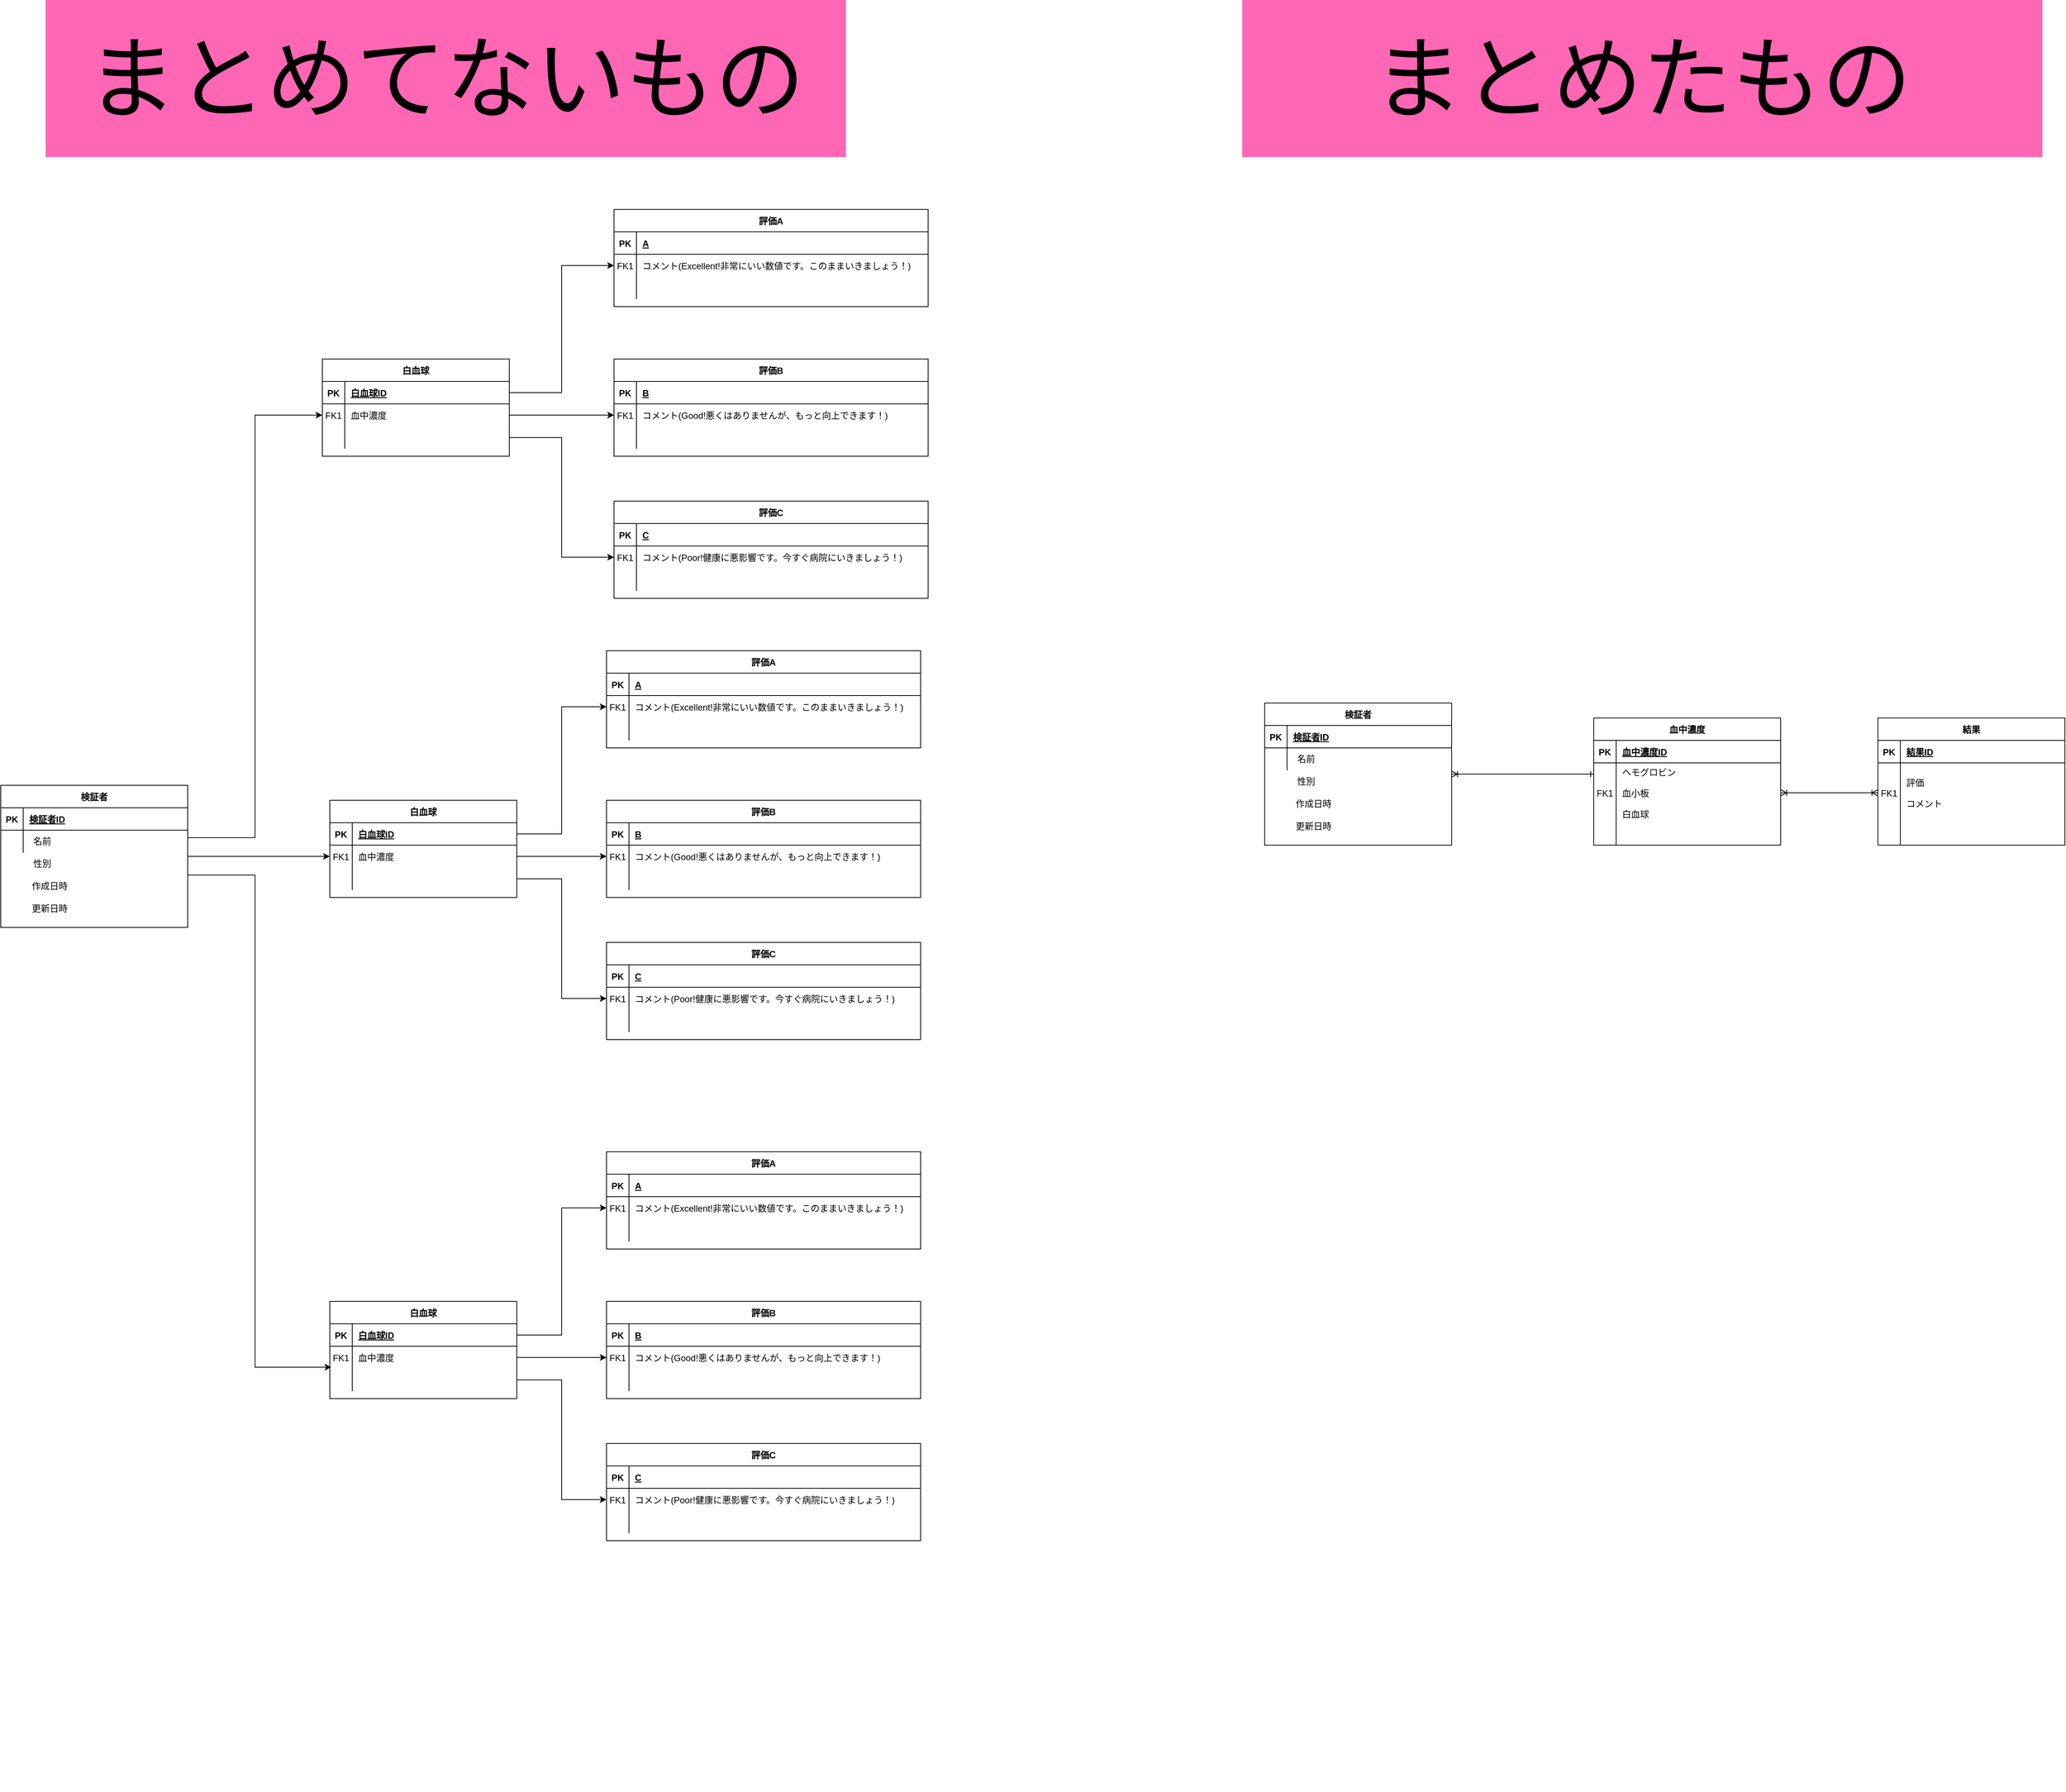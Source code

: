 <mxfile version="20.2.2" type="github"><diagram id="R2lEEEUBdFMjLlhIrx00" name="Page-1"><mxGraphModel dx="2293" dy="2533" grid="1" gridSize="10" guides="1" tooltips="1" connect="1" arrows="1" fold="1" page="1" pageScale="1" pageWidth="850" pageHeight="1100" math="0" shadow="0" extFonts="Permanent Marker^https://fonts.googleapis.com/css?family=Permanent+Marker"><root><mxCell id="0"/><mxCell id="1" parent="0"/><mxCell id="g0ewC1KRXavxvfVPkNAY-21" style="edgeStyle=orthogonalEdgeStyle;rounded=0;orthogonalLoop=1;jettySize=auto;html=1;exitX=1;exitY=0.75;exitDx=0;exitDy=0;entryX=0.008;entryY=-0.067;entryDx=0;entryDy=0;entryPerimeter=0;" edge="1" parent="1" source="C-vyLk0tnHw3VtMMgP7b-23" target="g0ewC1KRXavxvfVPkNAY-17"><mxGeometry relative="1" as="geometry"><Array as="points"><mxPoint x="290" y="390"/><mxPoint x="380" y="390"/><mxPoint x="380" y="1048"/></Array></mxGeometry></mxCell><mxCell id="g0ewC1KRXavxvfVPkNAY-36" style="edgeStyle=orthogonalEdgeStyle;rounded=0;orthogonalLoop=1;jettySize=auto;html=1;exitX=1;exitY=0.5;exitDx=0;exitDy=0;entryX=0;entryY=0.5;entryDx=0;entryDy=0;fontFamily=Helvetica;fontSize=12;fontColor=default;" edge="1" parent="1" source="C-vyLk0tnHw3VtMMgP7b-23"><mxGeometry relative="1" as="geometry"><mxPoint x="480" y="365" as="targetPoint"/></mxGeometry></mxCell><mxCell id="C-vyLk0tnHw3VtMMgP7b-23" value="検証者" style="shape=table;startSize=30;container=1;collapsible=1;childLayout=tableLayout;fixedRows=1;rowLines=0;fontStyle=1;align=center;resizeLast=1;" parent="1" vertex="1"><mxGeometry x="40" y="270" width="250" height="190" as="geometry"/></mxCell><mxCell id="C-vyLk0tnHw3VtMMgP7b-24" value="" style="shape=partialRectangle;collapsible=0;dropTarget=0;pointerEvents=0;fillColor=none;points=[[0,0.5],[1,0.5]];portConstraint=eastwest;top=0;left=0;right=0;bottom=1;" parent="C-vyLk0tnHw3VtMMgP7b-23" vertex="1"><mxGeometry y="30" width="250" height="30" as="geometry"/></mxCell><mxCell id="C-vyLk0tnHw3VtMMgP7b-25" value="PK" style="shape=partialRectangle;overflow=hidden;connectable=0;fillColor=none;top=0;left=0;bottom=0;right=0;fontStyle=1;" parent="C-vyLk0tnHw3VtMMgP7b-24" vertex="1"><mxGeometry width="30" height="30" as="geometry"><mxRectangle width="30" height="30" as="alternateBounds"/></mxGeometry></mxCell><mxCell id="C-vyLk0tnHw3VtMMgP7b-26" value="検証者ID" style="shape=partialRectangle;overflow=hidden;connectable=0;fillColor=none;top=0;left=0;bottom=0;right=0;align=left;spacingLeft=6;fontStyle=5;" parent="C-vyLk0tnHw3VtMMgP7b-24" vertex="1"><mxGeometry x="30" width="220" height="30" as="geometry"><mxRectangle width="220" height="30" as="alternateBounds"/></mxGeometry></mxCell><mxCell id="C-vyLk0tnHw3VtMMgP7b-27" value="" style="shape=partialRectangle;collapsible=0;dropTarget=0;pointerEvents=0;fillColor=none;points=[[0,0.5],[1,0.5]];portConstraint=eastwest;top=0;left=0;right=0;bottom=0;" parent="C-vyLk0tnHw3VtMMgP7b-23" vertex="1"><mxGeometry y="60" width="250" height="30" as="geometry"/></mxCell><mxCell id="C-vyLk0tnHw3VtMMgP7b-28" value="" style="shape=partialRectangle;overflow=hidden;connectable=0;fillColor=none;top=0;left=0;bottom=0;right=0;" parent="C-vyLk0tnHw3VtMMgP7b-27" vertex="1"><mxGeometry width="30" height="30" as="geometry"><mxRectangle width="30" height="30" as="alternateBounds"/></mxGeometry></mxCell><mxCell id="C-vyLk0tnHw3VtMMgP7b-29" value="" style="shape=partialRectangle;overflow=hidden;connectable=0;fillColor=none;top=0;left=0;bottom=0;right=0;align=left;spacingLeft=6;" parent="C-vyLk0tnHw3VtMMgP7b-27" vertex="1"><mxGeometry x="30" width="220" height="30" as="geometry"><mxRectangle width="220" height="30" as="alternateBounds"/></mxGeometry></mxCell><mxCell id="g0ewC1KRXavxvfVPkNAY-4" value="名前" style="text;html=1;align=center;verticalAlign=middle;resizable=0;points=[];autosize=1;strokeColor=none;fillColor=none;" vertex="1" parent="1"><mxGeometry x="70" y="330" width="50" height="30" as="geometry"/></mxCell><mxCell id="g0ewC1KRXavxvfVPkNAY-6" value="性別" style="text;html=1;align=center;verticalAlign=middle;resizable=0;points=[];autosize=1;strokeColor=none;fillColor=none;" vertex="1" parent="1"><mxGeometry x="70" y="360" width="50" height="30" as="geometry"/></mxCell><mxCell id="g0ewC1KRXavxvfVPkNAY-7" value="作成日時" style="text;html=1;align=center;verticalAlign=middle;resizable=0;points=[];autosize=1;strokeColor=none;fillColor=none;" vertex="1" parent="1"><mxGeometry x="70" y="390" width="70" height="30" as="geometry"/></mxCell><mxCell id="g0ewC1KRXavxvfVPkNAY-8" value="更新日時" style="text;html=1;align=center;verticalAlign=middle;resizable=0;points=[];autosize=1;strokeColor=none;fillColor=none;" vertex="1" parent="1"><mxGeometry x="70" y="420" width="70" height="30" as="geometry"/></mxCell><mxCell id="g0ewC1KRXavxvfVPkNAY-10" value="白血球" style="shape=table;startSize=30;container=1;collapsible=1;childLayout=tableLayout;fixedRows=1;rowLines=0;fontStyle=1;align=center;resizeLast=1;" vertex="1" parent="1"><mxGeometry x="480" y="960" width="250.0" height="130" as="geometry"/></mxCell><mxCell id="g0ewC1KRXavxvfVPkNAY-11" value="" style="shape=partialRectangle;collapsible=0;dropTarget=0;pointerEvents=0;fillColor=none;points=[[0,0.5],[1,0.5]];portConstraint=eastwest;top=0;left=0;right=0;bottom=1;" vertex="1" parent="g0ewC1KRXavxvfVPkNAY-10"><mxGeometry y="30" width="250.0" height="30" as="geometry"/></mxCell><mxCell id="g0ewC1KRXavxvfVPkNAY-12" value="PK" style="shape=partialRectangle;overflow=hidden;connectable=0;fillColor=none;top=0;left=0;bottom=0;right=0;fontStyle=1;" vertex="1" parent="g0ewC1KRXavxvfVPkNAY-11"><mxGeometry width="30" height="30" as="geometry"><mxRectangle width="30" height="30" as="alternateBounds"/></mxGeometry></mxCell><mxCell id="g0ewC1KRXavxvfVPkNAY-13" value="白血球ID" style="shape=partialRectangle;overflow=hidden;connectable=0;fillColor=none;top=0;left=0;bottom=0;right=0;align=left;spacingLeft=6;fontStyle=5;" vertex="1" parent="g0ewC1KRXavxvfVPkNAY-11"><mxGeometry x="30" width="220.0" height="30" as="geometry"><mxRectangle width="220.0" height="30" as="alternateBounds"/></mxGeometry></mxCell><mxCell id="g0ewC1KRXavxvfVPkNAY-14" value="" style="shape=partialRectangle;collapsible=0;dropTarget=0;pointerEvents=0;fillColor=none;points=[[0,0.5],[1,0.5]];portConstraint=eastwest;top=0;left=0;right=0;bottom=0;" vertex="1" parent="g0ewC1KRXavxvfVPkNAY-10"><mxGeometry y="60" width="250.0" height="30" as="geometry"/></mxCell><mxCell id="g0ewC1KRXavxvfVPkNAY-15" value="FK1" style="shape=partialRectangle;overflow=hidden;connectable=0;fillColor=none;top=0;left=0;bottom=0;right=0;" vertex="1" parent="g0ewC1KRXavxvfVPkNAY-14"><mxGeometry width="30" height="30" as="geometry"><mxRectangle width="30" height="30" as="alternateBounds"/></mxGeometry></mxCell><mxCell id="g0ewC1KRXavxvfVPkNAY-16" value="血中濃度" style="shape=partialRectangle;overflow=hidden;connectable=0;fillColor=none;top=0;left=0;bottom=0;right=0;align=left;spacingLeft=6;" vertex="1" parent="g0ewC1KRXavxvfVPkNAY-14"><mxGeometry x="30" width="220.0" height="30" as="geometry"><mxRectangle width="220.0" height="30" as="alternateBounds"/></mxGeometry></mxCell><mxCell id="g0ewC1KRXavxvfVPkNAY-17" value="" style="shape=partialRectangle;collapsible=0;dropTarget=0;pointerEvents=0;fillColor=none;points=[[0,0.5],[1,0.5]];portConstraint=eastwest;top=0;left=0;right=0;bottom=0;" vertex="1" parent="g0ewC1KRXavxvfVPkNAY-10"><mxGeometry y="90" width="250.0" height="30" as="geometry"/></mxCell><mxCell id="g0ewC1KRXavxvfVPkNAY-18" value="" style="shape=partialRectangle;overflow=hidden;connectable=0;fillColor=none;top=0;left=0;bottom=0;right=0;" vertex="1" parent="g0ewC1KRXavxvfVPkNAY-17"><mxGeometry width="30" height="30" as="geometry"><mxRectangle width="30" height="30" as="alternateBounds"/></mxGeometry></mxCell><mxCell id="g0ewC1KRXavxvfVPkNAY-19" value="" style="shape=partialRectangle;overflow=hidden;connectable=0;fillColor=none;top=0;left=0;bottom=0;right=0;align=left;spacingLeft=6;" vertex="1" parent="g0ewC1KRXavxvfVPkNAY-17"><mxGeometry x="30" width="220.0" height="30" as="geometry"><mxRectangle width="220.0" height="30" as="alternateBounds"/></mxGeometry></mxCell><mxCell id="g0ewC1KRXavxvfVPkNAY-22" value="&lt;span style=&quot;caret-color: rgba(0, 0, 0, 0); color: rgba(0, 0, 0, 0); font-family: monospace; font-size: 0px; text-align: start;&quot;&gt;%3CmxGraphModel%3E%3Croot%3E%3CmxCell%20id%3D%220%22%2F%3E%3CmxCell%20id%3D%221%22%20parent%3D%220%22%2F%3E%3CmxCell%20id%3D%222%22%20value%3D%22%E3%83%98%E3%83%A2%E3%82%B0%E3%83%AD%E3%83%93%E3%83%B3%22%20style%3D%22shape%3Dtable%3BstartSize%3D30%3Bcontainer%3D1%3Bcollapsible%3D1%3BchildLayout%3DtableLayout%3BfixedRows%3D1%3BrowLines%3D0%3BfontStyle%3D1%3Balign%3Dcenter%3BresizeLast%3D1%3B%22%20vertex%3D%221%22%20parent%3D%221%22%3E%3CmxGeometry%20x%3D%22480%22%20y%3D%22120%22%20width%3D%22250%22%20height%3D%22130%22%20as%3D%22geometry%22%2F%3E%3C%2FmxCell%3E%3CmxCell%20id%3D%223%22%20value%3D%22%22%20style%3D%22shape%3DpartialRectangle%3Bcollapsible%3D0%3BdropTarget%3D0%3BpointerEvents%3D0%3BfillColor%3Dnone%3Bpoints%3D%5B%5B0%2C0.5%5D%2C%5B1%2C0.5%5D%5D%3BportConstraint%3Deastwest%3Btop%3D0%3Bleft%3D0%3Bright%3D0%3Bbottom%3D1%3B%22%20vertex%3D%221%22%20parent%3D%222%22%3E%3CmxGeometry%20y%3D%2230%22%20width%3D%22250%22%20height%3D%2230%22%20as%3D%22geometry%22%2F%3E%3C%2FmxCell%3E%3CmxCell%20id%3D%224%22%20value%3D%22PK%22%20style%3D%22shape%3DpartialRectangle%3Boverflow%3Dhidden%3Bconnectable%3D0%3BfillColor%3Dnone%3Btop%3D0%3Bleft%3D0%3Bbottom%3D0%3Bright%3D0%3BfontStyle%3D1%3B%22%20vertex%3D%221%22%20parent%3D%223%22%3E%3CmxGeometry%20width%3D%2230%22%20height%3D%2230%22%20as%3D%22geometry%22%3E%3CmxRectangle%20width%3D%2230%22%20height%3D%2230%22%20as%3D%22alternateBounds%22%2F%3E%3C%2FmxGeometry%3E%3C%2FmxCell%3E%3CmxCell%20id%3D%225%22%20value%3D%22%E3%83%98%E3%83%A2%E3%82%B0%E3%83%AD%E3%83%93%E3%83%B3ID%22%20style%3D%22shape%3DpartialRectangle%3Boverflow%3Dhidden%3Bconnectable%3D0%3BfillColor%3Dnone%3Btop%3D0%3Bleft%3D0%3Bbottom%3D0%3Bright%3D0%3Balign%3Dleft%3BspacingLeft%3D6%3BfontStyle%3D5%3B%22%20vertex%3D%221%22%20parent%3D%223%22%3E%3CmxGeometry%20x%3D%2230%22%20width%3D%22220%22%20height%3D%2230%22%20as%3D%22geometry%22%3E%3CmxRectangle%20width%3D%22220%22%20height%3D%2230%22%20as%3D%22alternateBounds%22%2F%3E%3C%2FmxGeometry%3E%3C%2FmxCell%3E%3CmxCell%20id%3D%226%22%20value%3D%22%22%20style%3D%22shape%3DpartialRectangle%3Bcollapsible%3D0%3BdropTarget%3D0%3BpointerEvents%3D0%3BfillColor%3Dnone%3Bpoints%3D%5B%5B0%2C0.5%5D%2C%5B1%2C0.5%5D%5D%3BportConstraint%3Deastwest%3Btop%3D0%3Bleft%3D0%3Bright%3D0%3Bbottom%3D0%3B%22%20vertex%3D%221%22%20parent%3D%222%22%3E%3CmxGeometry%20y%3D%2260%22%20width%3D%22250%22%20height%3D%2230%22%20as%3D%22geometry%22%2F%3E%3C%2FmxCell%3E%3CmxCell%20id%3D%227%22%20value%3D%22FK1%22%20style%3D%22shape%3DpartialRectangle%3Boverflow%3Dhidden%3Bconnectable%3D0%3BfillColor%3Dnone%3Btop%3D0%3Bleft%3D0%3Bbottom%3D0%3Bright%3D0%3B%22%20vertex%3D%221%22%20parent%3D%226%22%3E%3CmxGeometry%20width%3D%2230%22%20height%3D%2230%22%20as%3D%22geometry%22%3E%3CmxRectangle%20width%3D%2230%22%20height%3D%2230%22%20as%3D%22alternateBounds%22%2F%3E%3C%2FmxGeometry%3E%3C%2FmxCell%3E%3CmxCell%20id%3D%228%22%20value%3D%22%E8%A1%80%E4%B8%AD%E6%BF%83%E5%BA%A6%22%20style%3D%22shape%3DpartialRectangle%3Boverflow%3Dhidden%3Bconnectable%3D0%3BfillColor%3Dnone%3Btop%3D0%3Bleft%3D0%3Bbottom%3D0%3Bright%3D0%3Balign%3Dleft%3BspacingLeft%3D6%3B%22%20vertex%3D%221%22%20parent%3D%226%22%3E%3CmxGeometry%20x%3D%2230%22%20width%3D%22220%22%20height%3D%2230%22%20as%3D%22geometry%22%3E%3CmxRectangle%20width%3D%22220%22%20height%3D%2230%22%20as%3D%22alternateBounds%22%2F%3E%3C%2FmxGeometry%3E%3C%2FmxCell%3E%3CmxCell%20id%3D%229%22%20value%3D%22%22%20style%3D%22shape%3DpartialRectangle%3Bcollapsible%3D0%3BdropTarget%3D0%3BpointerEvents%3D0%3BfillColor%3Dnone%3Bpoints%3D%5B%5B0%2C0.5%5D%2C%5B1%2C0.5%5D%5D%3BportConstraint%3Deastwest%3Btop%3D0%3Bleft%3D0%3Bright%3D0%3Bbottom%3D0%3B%22%20vertex%3D%221%22%20parent%3D%222%22%3E%3CmxGeometry%20y%3D%2290%22%20width%3D%22250%22%20height%3D%2230%22%20as%3D%22geometry%22%2F%3E%3C%2FmxCell%3E%3CmxCell%20id%3D%2210%22%20value%3D%22%22%20style%3D%22shape%3DpartialRectangle%3Boverflow%3Dhidden%3Bconnectable%3D0%3BfillColor%3Dnone%3Btop%3D0%3Bleft%3D0%3Bbottom%3D0%3Bright%3D0%3B%22%20vertex%3D%221%22%20parent%3D%229%22%3E%3CmxGeometry%20width%3D%2230%22%20height%3D%2230%22%20as%3D%22geometry%22%3E%3CmxRectangle%20width%3D%2230%22%20height%3D%2230%22%20as%3D%22alternateBounds%22%2F%3E%3C%2FmxGeometry%3E%3C%2FmxCell%3E%3CmxCell%20id%3D%2211%22%20value%3D%22%22%20style%3D%22shape%3DpartialRectangle%3Boverflow%3Dhidden%3Bconnectable%3D0%3BfillColor%3Dnone%3Btop%3D0%3Bleft%3D0%3Bbottom%3D0%3Bright%3D0%3Balign%3Dleft%3BspacingLeft%3D6%3B%22%20vertex%3D%221%22%20parent%3D%229%22%3E%3CmxGeometry%20x%3D%2230%22%20width%3D%22220%22%20height%3D%2230%22%20as%3D%22geometry%22%3E%3CmxRectangle%20width%3D%22220%22%20height%3D%2230%22%20as%3D%22alternateBounds%22%2F%3E%3C%2FmxGeometry%3E%3C%2FmxCell%3E%3C%2Froot%3E%3C%2FmxGraphModel%3E&lt;/span&gt;&lt;span style=&quot;caret-color: rgba(0, 0, 0, 0); color: rgba(0, 0, 0, 0); font-family: monospace; font-size: 0px; text-align: start;&quot;&gt;%3CmxGraphModel%3E%3Croot%3E%3CmxCell%20id%3D%220%22%2F%3E%3CmxCell%20id%3D%221%22%20parent%3D%220%22%2F%3E%3CmxCell%20id%3D%222%22%20value%3D%22%E3%83%98%E3%83%A2%E3%82%B0%E3%83%AD%E3%83%93%E3%83%B3%22%20style%3D%22shape%3Dtable%3BstartSize%3D30%3Bcontainer%3D1%3Bcollapsible%3D1%3BchildLayout%3DtableLayout%3BfixedRows%3D1%3BrowLines%3D0%3BfontStyle%3D1%3Balign%3Dcenter%3BresizeLast%3D1%3B%22%20vertex%3D%221%22%20parent%3D%221%22%3E%3CmxGeometry%20x%3D%22480%22%20y%3D%22120%22%20width%3D%22250%22%20height%3D%22130%22%20as%3D%22geometry%22%2F%3E%3C%2FmxCell%3E%3CmxCell%20id%3D%223%22%20value%3D%22%22%20style%3D%22shape%3DpartialRectangle%3Bcollapsible%3D0%3BdropTarget%3D0%3BpointerEvents%3D0%3BfillColor%3Dnone%3Bpoints%3D%5B%5B0%2C0.5%5D%2C%5B1%2C0.5%5D%5D%3BportConstraint%3Deastwest%3Btop%3D0%3Bleft%3D0%3Bright%3D0%3Bbottom%3D1%3B%22%20vertex%3D%221%22%20parent%3D%222%22%3E%3CmxGeometry%20y%3D%2230%22%20width%3D%22250%22%20height%3D%2230%22%20as%3D%22geometry%22%2F%3E%3C%2FmxCell%3E%3CmxCell%20id%3D%224%22%20value%3D%22PK%22%20style%3D%22shape%3DpartialRectangle%3Boverflow%3Dhidden%3Bconnectable%3D0%3BfillColor%3Dnone%3Btop%3D0%3Bleft%3D0%3Bbottom%3D0%3Bright%3D0%3BfontStyle%3D1%3B%22%20vertex%3D%221%22%20parent%3D%223%22%3E%3CmxGeometry%20width%3D%2230%22%20height%3D%2230%22%20as%3D%22geometry%22%3E%3CmxRectangle%20width%3D%2230%22%20height%3D%2230%22%20as%3D%22alternateBounds%22%2F%3E%3C%2FmxGeometry%3E%3C%2FmxCell%3E%3CmxCell%20id%3D%225%22%20value%3D%22%E3%83%98%E3%83%A2%E3%82%B0%E3%83%AD%E3%83%93%E3%83%B3ID%22%20style%3D%22shape%3DpartialRectangle%3Boverflow%3Dhidden%3Bconnectable%3D0%3BfillColor%3Dnone%3Btop%3D0%3Bleft%3D0%3Bbottom%3D0%3Bright%3D0%3Balign%3Dleft%3BspacingLeft%3D6%3BfontStyle%3D5%3B%22%20vertex%3D%221%22%20parent%3D%223%22%3E%3CmxGeometry%20x%3D%2230%22%20width%3D%22220%22%20height%3D%2230%22%20as%3D%22geometry%22%3E%3CmxRectangle%20width%3D%22220%22%20height%3D%2230%22%20as%3D%22alternateBounds%22%2F%3E%3C%2FmxGeometry%3E%3C%2FmxCell%3E%3CmxCell%20id%3D%226%22%20value%3D%22%22%20style%3D%22shape%3DpartialRectangle%3Bcollapsible%3D0%3BdropTarget%3D0%3BpointerEvents%3D0%3BfillColor%3Dnone%3Bpoints%3D%5B%5B0%2C0.5%5D%2C%5B1%2C0.5%5D%5D%3BportConstraint%3Deastwest%3Btop%3D0%3Bleft%3D0%3Bright%3D0%3Bbottom%3D0%3B%22%20vertex%3D%221%22%20parent%3D%222%22%3E%3CmxGeometry%20y%3D%2260%22%20width%3D%22250%22%20height%3D%2230%22%20as%3D%22geometry%22%2F%3E%3C%2FmxCell%3E%3CmxCell%20id%3D%227%22%20value%3D%22FK1%22%20style%3D%22shape%3DpartialRectangle%3Boverflow%3Dhidden%3Bconnectable%3D0%3BfillColor%3Dnone%3Btop%3D0%3Bleft%3D0%3Bbottom%3D0%3Bright%3D0%3B%22%20vertex%3D%221%22%20parent%3D%226%22%3E%3CmxGeometry%20width%3D%2230%22%20height%3D%2230%22%20as%3D%22geometry%22%3E%3CmxRectangle%20width%3D%2230%22%20height%3D%2230%22%20as%3D%22alternateBounds%22%2F%3E%3C%2FmxGeometry%3E%3C%2FmxCell%3E%3CmxCell%20id%3D%228%22%20value%3D%22%E8%A1%80%E4%B8%AD%E6%BF%83%E5%BA%A6%22%20style%3D%22shape%3DpartialRectangle%3Boverflow%3Dhidden%3Bconnectable%3D0%3BfillColor%3Dnone%3Btop%3D0%3Bleft%3D0%3Bbottom%3D0%3Bright%3D0%3Balign%3Dleft%3BspacingLeft%3D6%3B%22%20vertex%3D%221%22%20parent%3D%226%22%3E%3CmxGeometry%20x%3D%2230%22%20width%3D%22220%22%20height%3D%2230%22%20as%3D%22geometry%22%3E%3CmxRectangle%20width%3D%22220%22%20height%3D%2230%22%20as%3D%22alternateBounds%22%2F%3E%3C%2FmxGeometry%3E%3C%2FmxCell%3E%3CmxCell%20id%3D%229%22%20value%3D%22%22%20style%3D%22shape%3DpartialRectangle%3Bcollapsible%3D0%3BdropTarget%3D0%3BpointerEvents%3D0%3BfillColor%3Dnone%3Bpoints%3D%5B%5B0%2C0.5%5D%2C%5B1%2C0.5%5D%5D%3BportConstraint%3Deastwest%3Btop%3D0%3Bleft%3D0%3Bright%3D0%3Bbottom%3D0%3B%22%20vertex%3D%221%22%20parent%3D%222%22%3E%3CmxGeometry%20y%3D%2290%22%20width%3D%22250%22%20height%3D%2230%22%20as%3D%22geometry%22%2F%3E%3C%2FmxCell%3E%3CmxCell%20id%3D%2210%22%20value%3D%22%22%20style%3D%22shape%3DpartialRectangle%3Boverflow%3Dhidden%3Bconnectable%3D0%3BfillColor%3Dnone%3Btop%3D0%3Bleft%3D0%3Bbottom%3D0%3Bright%3D0%3B%22%20vertex%3D%221%22%20parent%3D%229%22%3E%3CmxGeometry%20width%3D%2230%22%20height%3D%2230%22%20as%3D%22geometry%22%3E%3CmxRectangle%20width%3D%2230%22%20height%3D%2230%22%20as%3D%22alternateBounds%22%2F%3E%3C%2FmxGeometry%3E%3C%2FmxCell%3E%3CmxCell%20id%3D%2211%22%20value%3D%22%22%20style%3D%22shape%3DpartialRectangle%3Boverflow%3Dhidden%3Bconnectable%3D0%3BfillColor%3Dnone%3Btop%3D0%3Bleft%3D0%3Bbottom%3D0%3Bright%3D0%3Balign%3Dleft%3BspacingLeft%3D6%3B%22%20vertex%3D%221%22%20parent%3D%229%22%3E%3CmxGeometry%20x%3D%2230%22%20width%3D%22220%22%20height%3D%2230%22%20as%3D%22geometry%22%3E%3CmxRectangle%20width%3D%22220%22%20height%3D%2230%22%20as%3D%22alternateBounds%22%2F%3E%3C%2FmxGeometry%3E%3C%2FmxCell%3E%3C%2Froot%3E%3C%2FmxGraphModel%3E&lt;/span&gt;" style="text;html=1;align=center;verticalAlign=middle;resizable=0;points=[];autosize=1;strokeColor=none;fillColor=none;fontSize=12;fontFamily=Helvetica;fontColor=default;" vertex="1" parent="1"><mxGeometry x="790" y="95" width="20" height="30" as="geometry"/></mxCell><mxCell id="g0ewC1KRXavxvfVPkNAY-34" style="edgeStyle=orthogonalEdgeStyle;rounded=0;orthogonalLoop=1;jettySize=auto;html=1;exitX=1;exitY=0.5;exitDx=0;exitDy=0;entryX=0;entryY=0.5;entryDx=0;entryDy=0;fontFamily=Helvetica;fontSize=12;fontColor=default;" edge="1" parent="1" source="C-vyLk0tnHw3VtMMgP7b-24"><mxGeometry relative="1" as="geometry"><mxPoint x="470" y="-225.0" as="targetPoint"/><Array as="points"><mxPoint x="290" y="340"/><mxPoint x="380" y="340"/><mxPoint x="380" y="-225"/></Array></mxGeometry></mxCell><mxCell id="g0ewC1KRXavxvfVPkNAY-88" value="評価A" style="shape=table;startSize=30;container=1;collapsible=1;childLayout=tableLayout;fixedRows=1;rowLines=0;fontStyle=1;align=center;resizeLast=1;" vertex="1" parent="1"><mxGeometry x="850" y="760" width="420" height="130" as="geometry"/></mxCell><mxCell id="g0ewC1KRXavxvfVPkNAY-89" value="" style="shape=partialRectangle;collapsible=0;dropTarget=0;pointerEvents=0;fillColor=none;points=[[0,0.5],[1,0.5]];portConstraint=eastwest;top=0;left=0;right=0;bottom=1;" vertex="1" parent="g0ewC1KRXavxvfVPkNAY-88"><mxGeometry y="30" width="420" height="30" as="geometry"/></mxCell><mxCell id="g0ewC1KRXavxvfVPkNAY-90" value="PK" style="shape=partialRectangle;overflow=hidden;connectable=0;fillColor=none;top=0;left=0;bottom=0;right=0;fontStyle=1;" vertex="1" parent="g0ewC1KRXavxvfVPkNAY-89"><mxGeometry width="30" height="30" as="geometry"><mxRectangle width="30" height="30" as="alternateBounds"/></mxGeometry></mxCell><mxCell id="g0ewC1KRXavxvfVPkNAY-91" value="A" style="shape=partialRectangle;overflow=hidden;connectable=0;fillColor=none;top=0;left=0;bottom=0;right=0;align=left;spacingLeft=6;fontStyle=5;" vertex="1" parent="g0ewC1KRXavxvfVPkNAY-89"><mxGeometry x="30" width="390" height="30" as="geometry"><mxRectangle width="390" height="30" as="alternateBounds"/></mxGeometry></mxCell><mxCell id="g0ewC1KRXavxvfVPkNAY-92" value="" style="shape=partialRectangle;collapsible=0;dropTarget=0;pointerEvents=0;fillColor=none;points=[[0,0.5],[1,0.5]];portConstraint=eastwest;top=0;left=0;right=0;bottom=0;" vertex="1" parent="g0ewC1KRXavxvfVPkNAY-88"><mxGeometry y="60" width="420" height="30" as="geometry"/></mxCell><mxCell id="g0ewC1KRXavxvfVPkNAY-93" value="FK1" style="shape=partialRectangle;overflow=hidden;connectable=0;fillColor=none;top=0;left=0;bottom=0;right=0;" vertex="1" parent="g0ewC1KRXavxvfVPkNAY-92"><mxGeometry width="30" height="30" as="geometry"><mxRectangle width="30" height="30" as="alternateBounds"/></mxGeometry></mxCell><mxCell id="g0ewC1KRXavxvfVPkNAY-94" value="コメント(Excellent!非常にいい数値です。このままいきましょう！)" style="shape=partialRectangle;overflow=hidden;connectable=0;fillColor=none;top=0;left=0;bottom=0;right=0;align=left;spacingLeft=6;" vertex="1" parent="g0ewC1KRXavxvfVPkNAY-92"><mxGeometry x="30" width="390" height="30" as="geometry"><mxRectangle width="390" height="30" as="alternateBounds"/></mxGeometry></mxCell><mxCell id="g0ewC1KRXavxvfVPkNAY-95" value="" style="shape=partialRectangle;collapsible=0;dropTarget=0;pointerEvents=0;fillColor=none;points=[[0,0.5],[1,0.5]];portConstraint=eastwest;top=0;left=0;right=0;bottom=0;" vertex="1" parent="g0ewC1KRXavxvfVPkNAY-88"><mxGeometry y="90" width="420" height="30" as="geometry"/></mxCell><mxCell id="g0ewC1KRXavxvfVPkNAY-96" value="" style="shape=partialRectangle;overflow=hidden;connectable=0;fillColor=none;top=0;left=0;bottom=0;right=0;" vertex="1" parent="g0ewC1KRXavxvfVPkNAY-95"><mxGeometry width="30" height="30" as="geometry"><mxRectangle width="30" height="30" as="alternateBounds"/></mxGeometry></mxCell><mxCell id="g0ewC1KRXavxvfVPkNAY-97" value="" style="shape=partialRectangle;overflow=hidden;connectable=0;fillColor=none;top=0;left=0;bottom=0;right=0;align=left;spacingLeft=6;" vertex="1" parent="g0ewC1KRXavxvfVPkNAY-95"><mxGeometry x="30" width="390" height="30" as="geometry"><mxRectangle width="390" height="30" as="alternateBounds"/></mxGeometry></mxCell><mxCell id="g0ewC1KRXavxvfVPkNAY-98" value="評価B" style="shape=table;startSize=30;container=1;collapsible=1;childLayout=tableLayout;fixedRows=1;rowLines=0;fontStyle=1;align=center;resizeLast=1;" vertex="1" parent="1"><mxGeometry x="850" y="960" width="420" height="130" as="geometry"/></mxCell><mxCell id="g0ewC1KRXavxvfVPkNAY-99" value="" style="shape=partialRectangle;collapsible=0;dropTarget=0;pointerEvents=0;fillColor=none;points=[[0,0.5],[1,0.5]];portConstraint=eastwest;top=0;left=0;right=0;bottom=1;" vertex="1" parent="g0ewC1KRXavxvfVPkNAY-98"><mxGeometry y="30" width="420" height="30" as="geometry"/></mxCell><mxCell id="g0ewC1KRXavxvfVPkNAY-100" value="PK" style="shape=partialRectangle;overflow=hidden;connectable=0;fillColor=none;top=0;left=0;bottom=0;right=0;fontStyle=1;" vertex="1" parent="g0ewC1KRXavxvfVPkNAY-99"><mxGeometry width="30" height="30" as="geometry"><mxRectangle width="30" height="30" as="alternateBounds"/></mxGeometry></mxCell><mxCell id="g0ewC1KRXavxvfVPkNAY-101" value="B" style="shape=partialRectangle;overflow=hidden;connectable=0;fillColor=none;top=0;left=0;bottom=0;right=0;align=left;spacingLeft=6;fontStyle=5;" vertex="1" parent="g0ewC1KRXavxvfVPkNAY-99"><mxGeometry x="30" width="390" height="30" as="geometry"><mxRectangle width="390" height="30" as="alternateBounds"/></mxGeometry></mxCell><mxCell id="g0ewC1KRXavxvfVPkNAY-102" value="" style="shape=partialRectangle;collapsible=0;dropTarget=0;pointerEvents=0;fillColor=none;points=[[0,0.5],[1,0.5]];portConstraint=eastwest;top=0;left=0;right=0;bottom=0;" vertex="1" parent="g0ewC1KRXavxvfVPkNAY-98"><mxGeometry y="60" width="420" height="30" as="geometry"/></mxCell><mxCell id="g0ewC1KRXavxvfVPkNAY-103" value="FK1" style="shape=partialRectangle;overflow=hidden;connectable=0;fillColor=none;top=0;left=0;bottom=0;right=0;" vertex="1" parent="g0ewC1KRXavxvfVPkNAY-102"><mxGeometry width="30" height="30" as="geometry"><mxRectangle width="30" height="30" as="alternateBounds"/></mxGeometry></mxCell><mxCell id="g0ewC1KRXavxvfVPkNAY-104" value="コメント(Good!悪くはありませんが、もっと向上できます！)" style="shape=partialRectangle;overflow=hidden;connectable=0;fillColor=none;top=0;left=0;bottom=0;right=0;align=left;spacingLeft=6;" vertex="1" parent="g0ewC1KRXavxvfVPkNAY-102"><mxGeometry x="30" width="390" height="30" as="geometry"><mxRectangle width="390" height="30" as="alternateBounds"/></mxGeometry></mxCell><mxCell id="g0ewC1KRXavxvfVPkNAY-105" value="" style="shape=partialRectangle;collapsible=0;dropTarget=0;pointerEvents=0;fillColor=none;points=[[0,0.5],[1,0.5]];portConstraint=eastwest;top=0;left=0;right=0;bottom=0;" vertex="1" parent="g0ewC1KRXavxvfVPkNAY-98"><mxGeometry y="90" width="420" height="30" as="geometry"/></mxCell><mxCell id="g0ewC1KRXavxvfVPkNAY-106" value="" style="shape=partialRectangle;overflow=hidden;connectable=0;fillColor=none;top=0;left=0;bottom=0;right=0;" vertex="1" parent="g0ewC1KRXavxvfVPkNAY-105"><mxGeometry width="30" height="30" as="geometry"><mxRectangle width="30" height="30" as="alternateBounds"/></mxGeometry></mxCell><mxCell id="g0ewC1KRXavxvfVPkNAY-107" value="" style="shape=partialRectangle;overflow=hidden;connectable=0;fillColor=none;top=0;left=0;bottom=0;right=0;align=left;spacingLeft=6;" vertex="1" parent="g0ewC1KRXavxvfVPkNAY-105"><mxGeometry x="30" width="390" height="30" as="geometry"><mxRectangle width="390" height="30" as="alternateBounds"/></mxGeometry></mxCell><mxCell id="g0ewC1KRXavxvfVPkNAY-108" value="評価C" style="shape=table;startSize=30;container=1;collapsible=1;childLayout=tableLayout;fixedRows=1;rowLines=0;fontStyle=1;align=center;resizeLast=1;" vertex="1" parent="1"><mxGeometry x="850" y="1150" width="420" height="130" as="geometry"/></mxCell><mxCell id="g0ewC1KRXavxvfVPkNAY-109" value="" style="shape=partialRectangle;collapsible=0;dropTarget=0;pointerEvents=0;fillColor=none;points=[[0,0.5],[1,0.5]];portConstraint=eastwest;top=0;left=0;right=0;bottom=1;" vertex="1" parent="g0ewC1KRXavxvfVPkNAY-108"><mxGeometry y="30" width="420" height="30" as="geometry"/></mxCell><mxCell id="g0ewC1KRXavxvfVPkNAY-110" value="PK" style="shape=partialRectangle;overflow=hidden;connectable=0;fillColor=none;top=0;left=0;bottom=0;right=0;fontStyle=1;" vertex="1" parent="g0ewC1KRXavxvfVPkNAY-109"><mxGeometry width="30" height="30" as="geometry"><mxRectangle width="30" height="30" as="alternateBounds"/></mxGeometry></mxCell><mxCell id="g0ewC1KRXavxvfVPkNAY-111" value="C" style="shape=partialRectangle;overflow=hidden;connectable=0;fillColor=none;top=0;left=0;bottom=0;right=0;align=left;spacingLeft=6;fontStyle=5;" vertex="1" parent="g0ewC1KRXavxvfVPkNAY-109"><mxGeometry x="30" width="390" height="30" as="geometry"><mxRectangle width="390" height="30" as="alternateBounds"/></mxGeometry></mxCell><mxCell id="g0ewC1KRXavxvfVPkNAY-112" value="" style="shape=partialRectangle;collapsible=0;dropTarget=0;pointerEvents=0;fillColor=none;points=[[0,0.5],[1,0.5]];portConstraint=eastwest;top=0;left=0;right=0;bottom=0;" vertex="1" parent="g0ewC1KRXavxvfVPkNAY-108"><mxGeometry y="60" width="420" height="30" as="geometry"/></mxCell><mxCell id="g0ewC1KRXavxvfVPkNAY-113" value="FK1" style="shape=partialRectangle;overflow=hidden;connectable=0;fillColor=none;top=0;left=0;bottom=0;right=0;" vertex="1" parent="g0ewC1KRXavxvfVPkNAY-112"><mxGeometry width="30" height="30" as="geometry"><mxRectangle width="30" height="30" as="alternateBounds"/></mxGeometry></mxCell><mxCell id="g0ewC1KRXavxvfVPkNAY-114" value="コメント(Poor!健康に悪影響です。今すぐ病院にいきましょう！)" style="shape=partialRectangle;overflow=hidden;connectable=0;fillColor=none;top=0;left=0;bottom=0;right=0;align=left;spacingLeft=6;" vertex="1" parent="g0ewC1KRXavxvfVPkNAY-112"><mxGeometry x="30" width="390" height="30" as="geometry"><mxRectangle width="390" height="30" as="alternateBounds"/></mxGeometry></mxCell><mxCell id="g0ewC1KRXavxvfVPkNAY-115" value="" style="shape=partialRectangle;collapsible=0;dropTarget=0;pointerEvents=0;fillColor=none;points=[[0,0.5],[1,0.5]];portConstraint=eastwest;top=0;left=0;right=0;bottom=0;" vertex="1" parent="g0ewC1KRXavxvfVPkNAY-108"><mxGeometry y="90" width="420" height="30" as="geometry"/></mxCell><mxCell id="g0ewC1KRXavxvfVPkNAY-116" value="" style="shape=partialRectangle;overflow=hidden;connectable=0;fillColor=none;top=0;left=0;bottom=0;right=0;" vertex="1" parent="g0ewC1KRXavxvfVPkNAY-115"><mxGeometry width="30" height="30" as="geometry"><mxRectangle width="30" height="30" as="alternateBounds"/></mxGeometry></mxCell><mxCell id="g0ewC1KRXavxvfVPkNAY-117" value="" style="shape=partialRectangle;overflow=hidden;connectable=0;fillColor=none;top=0;left=0;bottom=0;right=0;align=left;spacingLeft=6;" vertex="1" parent="g0ewC1KRXavxvfVPkNAY-115"><mxGeometry x="30" width="390" height="30" as="geometry"><mxRectangle width="390" height="30" as="alternateBounds"/></mxGeometry></mxCell><mxCell id="g0ewC1KRXavxvfVPkNAY-124" style="edgeStyle=orthogonalEdgeStyle;rounded=0;orthogonalLoop=1;jettySize=auto;html=1;exitX=1;exitY=0.5;exitDx=0;exitDy=0;fontFamily=Helvetica;fontSize=12;fontColor=default;" edge="1" parent="1" source="g0ewC1KRXavxvfVPkNAY-11" target="g0ewC1KRXavxvfVPkNAY-92"><mxGeometry relative="1" as="geometry"><mxPoint x="810" y="830" as="targetPoint"/></mxGeometry></mxCell><mxCell id="g0ewC1KRXavxvfVPkNAY-125" style="edgeStyle=orthogonalEdgeStyle;rounded=0;orthogonalLoop=1;jettySize=auto;html=1;entryX=0;entryY=0.5;entryDx=0;entryDy=0;fontFamily=Helvetica;fontSize=12;fontColor=default;" edge="1" parent="1" source="g0ewC1KRXavxvfVPkNAY-14" target="g0ewC1KRXavxvfVPkNAY-102"><mxGeometry relative="1" as="geometry"/></mxCell><mxCell id="g0ewC1KRXavxvfVPkNAY-126" style="edgeStyle=orthogonalEdgeStyle;rounded=0;orthogonalLoop=1;jettySize=auto;html=1;exitX=1;exitY=0.5;exitDx=0;exitDy=0;entryX=0;entryY=0.5;entryDx=0;entryDy=0;fontFamily=Helvetica;fontSize=12;fontColor=default;" edge="1" parent="1" source="g0ewC1KRXavxvfVPkNAY-17" target="g0ewC1KRXavxvfVPkNAY-112"><mxGeometry relative="1" as="geometry"/></mxCell><mxCell id="g0ewC1KRXavxvfVPkNAY-170" value="&lt;span style=&quot;caret-color: rgba(0, 0, 0, 0); color: rgba(0, 0, 0, 0); font-family: monospace; font-size: 0px; text-align: start;&quot;&gt;%3CmxGraphModel%3E%3Croot%3E%3CmxCell%20id%3D%220%22%2F%3E%3CmxCell%20id%3D%221%22%20parent%3D%220%22%2F%3E%3CmxCell%20id%3D%222%22%20value%3D%22%E7%99%BD%E8%A1%80%E7%90%83%22%20style%3D%22shape%3Dtable%3BstartSize%3D30%3Bcontainer%3D1%3Bcollapsible%3D1%3BchildLayout%3DtableLayout%3BfixedRows%3D1%3BrowLines%3D0%3BfontStyle%3D1%3Balign%3Dcenter%3BresizeLast%3D1%3B%22%20vertex%3D%221%22%20parent%3D%221%22%3E%3CmxGeometry%20x%3D%22480%22%20y%3D%22960%22%20width%3D%22250.0%22%20height%3D%22130%22%20as%3D%22geometry%22%2F%3E%3C%2FmxCell%3E%3CmxCell%20id%3D%223%22%20value%3D%22%22%20style%3D%22shape%3DpartialRectangle%3Bcollapsible%3D0%3BdropTarget%3D0%3BpointerEvents%3D0%3BfillColor%3Dnone%3Bpoints%3D%5B%5B0%2C0.5%5D%2C%5B1%2C0.5%5D%5D%3BportConstraint%3Deastwest%3Btop%3D0%3Bleft%3D0%3Bright%3D0%3Bbottom%3D1%3B%22%20vertex%3D%221%22%20parent%3D%222%22%3E%3CmxGeometry%20y%3D%2230%22%20width%3D%22250.0%22%20height%3D%2230%22%20as%3D%22geometry%22%2F%3E%3C%2FmxCell%3E%3CmxCell%20id%3D%224%22%20value%3D%22PK%22%20style%3D%22shape%3DpartialRectangle%3Boverflow%3Dhidden%3Bconnectable%3D0%3BfillColor%3Dnone%3Btop%3D0%3Bleft%3D0%3Bbottom%3D0%3Bright%3D0%3BfontStyle%3D1%3B%22%20vertex%3D%221%22%20parent%3D%223%22%3E%3CmxGeometry%20width%3D%2230%22%20height%3D%2230%22%20as%3D%22geometry%22%3E%3CmxRectangle%20width%3D%2230%22%20height%3D%2230%22%20as%3D%22alternateBounds%22%2F%3E%3C%2FmxGeometry%3E%3C%2FmxCell%3E%3CmxCell%20id%3D%225%22%20value%3D%22%E7%99%BD%E8%A1%80%E7%90%83ID%22%20style%3D%22shape%3DpartialRectangle%3Boverflow%3Dhidden%3Bconnectable%3D0%3BfillColor%3Dnone%3Btop%3D0%3Bleft%3D0%3Bbottom%3D0%3Bright%3D0%3Balign%3Dleft%3BspacingLeft%3D6%3BfontStyle%3D5%3B%22%20vertex%3D%221%22%20parent%3D%223%22%3E%3CmxGeometry%20x%3D%2230%22%20width%3D%22220.0%22%20height%3D%2230%22%20as%3D%22geometry%22%3E%3CmxRectangle%20width%3D%22220.0%22%20height%3D%2230%22%20as%3D%22alternateBounds%22%2F%3E%3C%2FmxGeometry%3E%3C%2FmxCell%3E%3CmxCell%20id%3D%226%22%20value%3D%22%22%20style%3D%22shape%3DpartialRectangle%3Bcollapsible%3D0%3BdropTarget%3D0%3BpointerEvents%3D0%3BfillColor%3Dnone%3Bpoints%3D%5B%5B0%2C0.5%5D%2C%5B1%2C0.5%5D%5D%3BportConstraint%3Deastwest%3Btop%3D0%3Bleft%3D0%3Bright%3D0%3Bbottom%3D0%3B%22%20vertex%3D%221%22%20parent%3D%222%22%3E%3CmxGeometry%20y%3D%2260%22%20width%3D%22250.0%22%20height%3D%2230%22%20as%3D%22geometry%22%2F%3E%3C%2FmxCell%3E%3CmxCell%20id%3D%227%22%20value%3D%22FK1%22%20style%3D%22shape%3DpartialRectangle%3Boverflow%3Dhidden%3Bconnectable%3D0%3BfillColor%3Dnone%3Btop%3D0%3Bleft%3D0%3Bbottom%3D0%3Bright%3D0%3B%22%20vertex%3D%221%22%20parent%3D%226%22%3E%3CmxGeometry%20width%3D%2230%22%20height%3D%2230%22%20as%3D%22geometry%22%3E%3CmxRectangle%20width%3D%2230%22%20height%3D%2230%22%20as%3D%22alternateBounds%22%2F%3E%3C%2FmxGeometry%3E%3C%2FmxCell%3E%3CmxCell%20id%3D%228%22%20value%3D%22%E8%A1%80%E4%B8%AD%E6%BF%83%E5%BA%A6%22%20style%3D%22shape%3DpartialRectangle%3Boverflow%3Dhidden%3Bconnectable%3D0%3BfillColor%3Dnone%3Btop%3D0%3Bleft%3D0%3Bbottom%3D0%3Bright%3D0%3Balign%3Dleft%3BspacingLeft%3D6%3B%22%20vertex%3D%221%22%20parent%3D%226%22%3E%3CmxGeometry%20x%3D%2230%22%20width%3D%22220.0%22%20height%3D%2230%22%20as%3D%22geometry%22%3E%3CmxRectangle%20width%3D%22220.0%22%20height%3D%2230%22%20as%3D%22alternateBounds%22%2F%3E%3C%2FmxGeometry%3E%3C%2FmxCell%3E%3CmxCell%20id%3D%229%22%20value%3D%22%22%20style%3D%22shape%3DpartialRectangle%3Bcollapsible%3D0%3BdropTarget%3D0%3BpointerEvents%3D0%3BfillColor%3Dnone%3Bpoints%3D%5B%5B0%2C0.5%5D%2C%5B1%2C0.5%5D%5D%3BportConstraint%3Deastwest%3Btop%3D0%3Bleft%3D0%3Bright%3D0%3Bbottom%3D0%3B%22%20vertex%3D%221%22%20parent%3D%222%22%3E%3CmxGeometry%20y%3D%2290%22%20width%3D%22250.0%22%20height%3D%2230%22%20as%3D%22geometry%22%2F%3E%3C%2FmxCell%3E%3CmxCell%20id%3D%2210%22%20value%3D%22%22%20style%3D%22shape%3DpartialRectangle%3Boverflow%3Dhidden%3Bconnectable%3D0%3BfillColor%3Dnone%3Btop%3D0%3Bleft%3D0%3Bbottom%3D0%3Bright%3D0%3B%22%20vertex%3D%221%22%20parent%3D%229%22%3E%3CmxGeometry%20width%3D%2230%22%20height%3D%2230%22%20as%3D%22geometry%22%3E%3CmxRectangle%20width%3D%2230%22%20height%3D%2230%22%20as%3D%22alternateBounds%22%2F%3E%3C%2FmxGeometry%3E%3C%2FmxCell%3E%3CmxCell%20id%3D%2211%22%20value%3D%22%22%20style%3D%22shape%3DpartialRectangle%3Boverflow%3Dhidden%3Bconnectable%3D0%3BfillColor%3Dnone%3Btop%3D0%3Bleft%3D0%3Bbottom%3D0%3Bright%3D0%3Balign%3Dleft%3BspacingLeft%3D6%3B%22%20vertex%3D%221%22%20parent%3D%229%22%3E%3CmxGeometry%20x%3D%2230%22%20width%3D%22220.0%22%20height%3D%2230%22%20as%3D%22geometry%22%3E%3CmxRectangle%20width%3D%22220.0%22%20height%3D%2230%22%20as%3D%22alternateBounds%22%2F%3E%3C%2FmxGeometry%3E%3C%2FmxCell%3E%3CmxCell%20id%3D%2212%22%20value%3D%22%E8%A9%95%E4%BE%A1A%22%20style%3D%22shape%3Dtable%3BstartSize%3D30%3Bcontainer%3D1%3Bcollapsible%3D1%3BchildLayout%3DtableLayout%3BfixedRows%3D1%3BrowLines%3D0%3BfontStyle%3D1%3Balign%3Dcenter%3BresizeLast%3D1%3B%22%20vertex%3D%221%22%20parent%3D%221%22%3E%3CmxGeometry%20x%3D%22850%22%20y%3D%22760%22%20width%3D%22420%22%20height%3D%22130%22%20as%3D%22geometry%22%2F%3E%3C%2FmxCell%3E%3CmxCell%20id%3D%2213%22%20value%3D%22%22%20style%3D%22shape%3DpartialRectangle%3Bcollapsible%3D0%3BdropTarget%3D0%3BpointerEvents%3D0%3BfillColor%3Dnone%3Bpoints%3D%5B%5B0%2C0.5%5D%2C%5B1%2C0.5%5D%5D%3BportConstraint%3Deastwest%3Btop%3D0%3Bleft%3D0%3Bright%3D0%3Bbottom%3D1%3B%22%20vertex%3D%221%22%20parent%3D%2212%22%3E%3CmxGeometry%20y%3D%2230%22%20width%3D%22420%22%20height%3D%2230%22%20as%3D%22geometry%22%2F%3E%3C%2FmxCell%3E%3CmxCell%20id%3D%2214%22%20value%3D%22PK%22%20style%3D%22shape%3DpartialRectangle%3Boverflow%3Dhidden%3Bconnectable%3D0%3BfillColor%3Dnone%3Btop%3D0%3Bleft%3D0%3Bbottom%3D0%3Bright%3D0%3BfontStyle%3D1%3B%22%20vertex%3D%221%22%20parent%3D%2213%22%3E%3CmxGeometry%20width%3D%2230%22%20height%3D%2230%22%20as%3D%22geometry%22%3E%3CmxRectangle%20width%3D%2230%22%20height%3D%2230%22%20as%3D%22alternateBounds%22%2F%3E%3C%2FmxGeometry%3E%3C%2FmxCell%3E%3CmxCell%20id%3D%2215%22%20value%3D%22A%22%20style%3D%22shape%3DpartialRectangle%3Boverflow%3Dhidden%3Bconnectable%3D0%3BfillColor%3Dnone%3Btop%3D0%3Bleft%3D0%3Bbottom%3D0%3Bright%3D0%3Balign%3Dleft%3BspacingLeft%3D6%3BfontStyle%3D5%3B%22%20vertex%3D%221%22%20parent%3D%2213%22%3E%3CmxGeometry%20x%3D%2230%22%20width%3D%22390%22%20height%3D%2230%22%20as%3D%22geometry%22%3E%3CmxRectangle%20width%3D%22390%22%20height%3D%2230%22%20as%3D%22alternateBounds%22%2F%3E%3C%2FmxGeometry%3E%3C%2FmxCell%3E%3CmxCell%20id%3D%2216%22%20value%3D%22%22%20style%3D%22shape%3DpartialRectangle%3Bcollapsible%3D0%3BdropTarget%3D0%3BpointerEvents%3D0%3BfillColor%3Dnone%3Bpoints%3D%5B%5B0%2C0.5%5D%2C%5B1%2C0.5%5D%5D%3BportConstraint%3Deastwest%3Btop%3D0%3Bleft%3D0%3Bright%3D0%3Bbottom%3D0%3B%22%20vertex%3D%221%22%20parent%3D%2212%22%3E%3CmxGeometry%20y%3D%2260%22%20width%3D%22420%22%20height%3D%2230%22%20as%3D%22geometry%22%2F%3E%3C%2FmxCell%3E%3CmxCell%20id%3D%2217%22%20value%3D%22FK1%22%20style%3D%22shape%3DpartialRectangle%3Boverflow%3Dhidden%3Bconnectable%3D0%3BfillColor%3Dnone%3Btop%3D0%3Bleft%3D0%3Bbottom%3D0%3Bright%3D0%3B%22%20vertex%3D%221%22%20parent%3D%2216%22%3E%3CmxGeometry%20width%3D%2230%22%20height%3D%2230%22%20as%3D%22geometry%22%3E%3CmxRectangle%20width%3D%2230%22%20height%3D%2230%22%20as%3D%22alternateBounds%22%2F%3E%3C%2FmxGeometry%3E%3C%2FmxCell%3E%3CmxCell%20id%3D%2218%22%20value%3D%22%E3%82%B3%E3%83%A1%E3%83%B3%E3%83%88(Excellent!%E9%9D%9E%E5%B8%B8%E3%81%AB%E3%81%84%E3%81%84%E6%95%B0%E5%80%A4%E3%81%A7%E3%81%99%E3%80%82%E3%81%93%E3%81%AE%E3%81%BE%E3%81%BE%E3%81%84%E3%81%8D%E3%81%BE%E3%81%97%E3%82%87%E3%81%86%EF%BC%81)%22%20style%3D%22shape%3DpartialRectangle%3Boverflow%3Dhidden%3Bconnectable%3D0%3BfillColor%3Dnone%3Btop%3D0%3Bleft%3D0%3Bbottom%3D0%3Bright%3D0%3Balign%3Dleft%3BspacingLeft%3D6%3B%22%20vertex%3D%221%22%20parent%3D%2216%22%3E%3CmxGeometry%20x%3D%2230%22%20width%3D%22390%22%20height%3D%2230%22%20as%3D%22geometry%22%3E%3CmxRectangle%20width%3D%22390%22%20height%3D%2230%22%20as%3D%22alternateBounds%22%2F%3E%3C%2FmxGeometry%3E%3C%2FmxCell%3E%3CmxCell%20id%3D%2219%22%20value%3D%22%22%20style%3D%22shape%3DpartialRectangle%3Bcollapsible%3D0%3BdropTarget%3D0%3BpointerEvents%3D0%3BfillColor%3Dnone%3Bpoints%3D%5B%5B0%2C0.5%5D%2C%5B1%2C0.5%5D%5D%3BportConstraint%3Deastwest%3Btop%3D0%3Bleft%3D0%3Bright%3D0%3Bbottom%3D0%3B%22%20vertex%3D%221%22%20parent%3D%2212%22%3E%3CmxGeometry%20y%3D%2290%22%20width%3D%22420%22%20height%3D%2230%22%20as%3D%22geometry%22%2F%3E%3C%2FmxCell%3E%3CmxCell%20id%3D%2220%22%20value%3D%22%22%20style%3D%22shape%3DpartialRectangle%3Boverflow%3Dhidden%3Bconnectable%3D0%3BfillColor%3Dnone%3Btop%3D0%3Bleft%3D0%3Bbottom%3D0%3Bright%3D0%3B%22%20vertex%3D%221%22%20parent%3D%2219%22%3E%3CmxGeometry%20width%3D%2230%22%20height%3D%2230%22%20as%3D%22geometry%22%3E%3CmxRectangle%20width%3D%2230%22%20height%3D%2230%22%20as%3D%22alternateBounds%22%2F%3E%3C%2FmxGeometry%3E%3C%2FmxCell%3E%3CmxCell%20id%3D%2221%22%20value%3D%22%22%20style%3D%22shape%3DpartialRectangle%3Boverflow%3Dhidden%3Bconnectable%3D0%3BfillColor%3Dnone%3Btop%3D0%3Bleft%3D0%3Bbottom%3D0%3Bright%3D0%3Balign%3Dleft%3BspacingLeft%3D6%3B%22%20vertex%3D%221%22%20parent%3D%2219%22%3E%3CmxGeometry%20x%3D%2230%22%20width%3D%22390%22%20height%3D%2230%22%20as%3D%22geometry%22%3E%3CmxRectangle%20width%3D%22390%22%20height%3D%2230%22%20as%3D%22alternateBounds%22%2F%3E%3C%2FmxGeometry%3E%3C%2FmxCell%3E%3CmxCell%20id%3D%2222%22%20value%3D%22%E8%A9%95%E4%BE%A1B%22%20style%3D%22shape%3Dtable%3BstartSize%3D30%3Bcontainer%3D1%3Bcollapsible%3D1%3BchildLayout%3DtableLayout%3BfixedRows%3D1%3BrowLines%3D0%3BfontStyle%3D1%3Balign%3Dcenter%3BresizeLast%3D1%3B%22%20vertex%3D%221%22%20parent%3D%221%22%3E%3CmxGeometry%20x%3D%22850%22%20y%3D%22960%22%20width%3D%22420%22%20height%3D%22130%22%20as%3D%22geometry%22%2F%3E%3C%2FmxCell%3E%3CmxCell%20id%3D%2223%22%20value%3D%22%22%20style%3D%22shape%3DpartialRectangle%3Bcollapsible%3D0%3BdropTarget%3D0%3BpointerEvents%3D0%3BfillColor%3Dnone%3Bpoints%3D%5B%5B0%2C0.5%5D%2C%5B1%2C0.5%5D%5D%3BportConstraint%3Deastwest%3Btop%3D0%3Bleft%3D0%3Bright%3D0%3Bbottom%3D1%3B%22%20vertex%3D%221%22%20parent%3D%2222%22%3E%3CmxGeometry%20y%3D%2230%22%20width%3D%22420%22%20height%3D%2230%22%20as%3D%22geometry%22%2F%3E%3C%2FmxCell%3E%3CmxCell%20id%3D%2224%22%20value%3D%22PK%22%20style%3D%22shape%3DpartialRectangle%3Boverflow%3Dhidden%3Bconnectable%3D0%3BfillColor%3Dnone%3Btop%3D0%3Bleft%3D0%3Bbottom%3D0%3Bright%3D0%3BfontStyle%3D1%3B%22%20vertex%3D%221%22%20parent%3D%2223%22%3E%3CmxGeometry%20width%3D%2230%22%20height%3D%2230%22%20as%3D%22geometry%22%3E%3CmxRectangle%20width%3D%2230%22%20height%3D%2230%22%20as%3D%22alternateBounds%22%2F%3E%3C%2FmxGeometry%3E%3C%2FmxCell%3E%3CmxCell%20id%3D%2225%22%20value%3D%22B%22%20style%3D%22shape%3DpartialRectangle%3Boverflow%3Dhidden%3Bconnectable%3D0%3BfillColor%3Dnone%3Btop%3D0%3Bleft%3D0%3Bbottom%3D0%3Bright%3D0%3Balign%3Dleft%3BspacingLeft%3D6%3BfontStyle%3D5%3B%22%20vertex%3D%221%22%20parent%3D%2223%22%3E%3CmxGeometry%20x%3D%2230%22%20width%3D%22390%22%20height%3D%2230%22%20as%3D%22geometry%22%3E%3CmxRectangle%20width%3D%22390%22%20height%3D%2230%22%20as%3D%22alternateBounds%22%2F%3E%3C%2FmxGeometry%3E%3C%2FmxCell%3E%3CmxCell%20id%3D%2226%22%20value%3D%22%22%20style%3D%22shape%3DpartialRectangle%3Bcollapsible%3D0%3BdropTarget%3D0%3BpointerEvents%3D0%3BfillColor%3Dnone%3Bpoints%3D%5B%5B0%2C0.5%5D%2C%5B1%2C0.5%5D%5D%3BportConstraint%3Deastwest%3Btop%3D0%3Bleft%3D0%3Bright%3D0%3Bbottom%3D0%3B%22%20vertex%3D%221%22%20parent%3D%2222%22%3E%3CmxGeometry%20y%3D%2260%22%20width%3D%22420%22%20height%3D%2230%22%20as%3D%22geometry%22%2F%3E%3C%2FmxCell%3E%3CmxCell%20id%3D%2227%22%20value%3D%22FK1%22%20style%3D%22shape%3DpartialRectangle%3Boverflow%3Dhidden%3Bconnectable%3D0%3BfillColor%3Dnone%3Btop%3D0%3Bleft%3D0%3Bbottom%3D0%3Bright%3D0%3B%22%20vertex%3D%221%22%20parent%3D%2226%22%3E%3CmxGeometry%20width%3D%2230%22%20height%3D%2230%22%20as%3D%22geometry%22%3E%3CmxRectangle%20width%3D%2230%22%20height%3D%2230%22%20as%3D%22alternateBounds%22%2F%3E%3C%2FmxGeometry%3E%3C%2FmxCell%3E%3CmxCell%20id%3D%2228%22%20value%3D%22%E3%82%B3%E3%83%A1%E3%83%B3%E3%83%88(Good!%E6%82%AA%E3%81%8F%E3%81%AF%E3%81%82%E3%82%8A%E3%81%BE%E3%81%9B%E3%82%93%E3%81%8C%E3%80%81%E3%82%82%E3%81%A3%E3%81%A8%E5%90%91%E4%B8%8A%E3%81%A7%E3%81%8D%E3%81%BE%E3%81%99%EF%BC%81)%22%20style%3D%22shape%3DpartialRectangle%3Boverflow%3Dhidden%3Bconnectable%3D0%3BfillColor%3Dnone%3Btop%3D0%3Bleft%3D0%3Bbottom%3D0%3Bright%3D0%3Balign%3Dleft%3BspacingLeft%3D6%3B%22%20vertex%3D%221%22%20parent%3D%2226%22%3E%3CmxGeometry%20x%3D%2230%22%20width%3D%22390%22%20height%3D%2230%22%20as%3D%22geometry%22%3E%3CmxRectangle%20width%3D%22390%22%20height%3D%2230%22%20as%3D%22alternateBounds%22%2F%3E%3C%2FmxGeometry%3E%3C%2FmxCell%3E%3CmxCell%20id%3D%2229%22%20value%3D%22%22%20style%3D%22shape%3DpartialRectangle%3Bcollapsible%3D0%3BdropTarget%3D0%3BpointerEvents%3D0%3BfillColor%3Dnone%3Bpoints%3D%5B%5B0%2C0.5%5D%2C%5B1%2C0.5%5D%5D%3BportConstraint%3Deastwest%3Btop%3D0%3Bleft%3D0%3Bright%3D0%3Bbottom%3D0%3B%22%20vertex%3D%221%22%20parent%3D%2222%22%3E%3CmxGeometry%20y%3D%2290%22%20width%3D%22420%22%20height%3D%2230%22%20as%3D%22geometry%22%2F%3E%3C%2FmxCell%3E%3CmxCell%20id%3D%2230%22%20value%3D%22%22%20style%3D%22shape%3DpartialRectangle%3Boverflow%3Dhidden%3Bconnectable%3D0%3BfillColor%3Dnone%3Btop%3D0%3Bleft%3D0%3Bbottom%3D0%3Bright%3D0%3B%22%20vertex%3D%221%22%20parent%3D%2229%22%3E%3CmxGeometry%20width%3D%2230%22%20height%3D%2230%22%20as%3D%22geometry%22%3E%3CmxRectangle%20width%3D%2230%22%20height%3D%2230%22%20as%3D%22alternateBounds%22%2F%3E%3C%2FmxGeometry%3E%3C%2FmxCell%3E%3CmxCell%20id%3D%2231%22%20value%3D%22%22%20style%3D%22shape%3DpartialRectangle%3Boverflow%3Dhidden%3Bconnectable%3D0%3BfillColor%3Dnone%3Btop%3D0%3Bleft%3D0%3Bbottom%3D0%3Bright%3D0%3Balign%3Dleft%3BspacingLeft%3D6%3B%22%20vertex%3D%221%22%20parent%3D%2229%22%3E%3CmxGeometry%20x%3D%2230%22%20width%3D%22390%22%20height%3D%2230%22%20as%3D%22geometry%22%3E%3CmxRectangle%20width%3D%22390%22%20height%3D%2230%22%20as%3D%22alternateBounds%22%2F%3E%3C%2FmxGeometry%3E%3C%2FmxCell%3E%3CmxCell%20id%3D%2232%22%20value%3D%22%E8%A9%95%E4%BE%A1C%22%20style%3D%22shape%3Dtable%3BstartSize%3D30%3Bcontainer%3D1%3Bcollapsible%3D1%3BchildLayout%3DtableLayout%3BfixedRows%3D1%3BrowLines%3D0%3BfontStyle%3D1%3Balign%3Dcenter%3BresizeLast%3D1%3B%22%20vertex%3D%221%22%20parent%3D%221%22%3E%3CmxGeometry%20x%3D%22850%22%20y%3D%221150%22%20width%3D%22420%22%20height%3D%22130%22%20as%3D%22geometry%22%2F%3E%3C%2FmxCell%3E%3CmxCell%20id%3D%2233%22%20value%3D%22%22%20style%3D%22shape%3DpartialRectangle%3Bcollapsible%3D0%3BdropTarget%3D0%3BpointerEvents%3D0%3BfillColor%3Dnone%3Bpoints%3D%5B%5B0%2C0.5%5D%2C%5B1%2C0.5%5D%5D%3BportConstraint%3Deastwest%3Btop%3D0%3Bleft%3D0%3Bright%3D0%3Bbottom%3D1%3B%22%20vertex%3D%221%22%20parent%3D%2232%22%3E%3CmxGeometry%20y%3D%2230%22%20width%3D%22420%22%20height%3D%2230%22%20as%3D%22geometry%22%2F%3E%3C%2FmxCell%3E%3CmxCell%20id%3D%2234%22%20value%3D%22PK%22%20style%3D%22shape%3DpartialRectangle%3Boverflow%3Dhidden%3Bconnectable%3D0%3BfillColor%3Dnone%3Btop%3D0%3Bleft%3D0%3Bbottom%3D0%3Bright%3D0%3BfontStyle%3D1%3B%22%20vertex%3D%221%22%20parent%3D%2233%22%3E%3CmxGeometry%20width%3D%2230%22%20height%3D%2230%22%20as%3D%22geometry%22%3E%3CmxRectangle%20width%3D%2230%22%20height%3D%2230%22%20as%3D%22alternateBounds%22%2F%3E%3C%2FmxGeometry%3E%3C%2FmxCell%3E%3CmxCell%20id%3D%2235%22%20value%3D%22C%22%20style%3D%22shape%3DpartialRectangle%3Boverflow%3Dhidden%3Bconnectable%3D0%3BfillColor%3Dnone%3Btop%3D0%3Bleft%3D0%3Bbottom%3D0%3Bright%3D0%3Balign%3Dleft%3BspacingLeft%3D6%3BfontStyle%3D5%3B%22%20vertex%3D%221%22%20parent%3D%2233%22%3E%3CmxGeometry%20x%3D%2230%22%20width%3D%22390%22%20height%3D%2230%22%20as%3D%22geometry%22%3E%3CmxRectangle%20width%3D%22390%22%20height%3D%2230%22%20as%3D%22alternateBounds%22%2F%3E%3C%2FmxGeometry%3E%3C%2FmxCell%3E%3CmxCell%20id%3D%2236%22%20value%3D%22%22%20style%3D%22shape%3DpartialRectangle%3Bcollapsible%3D0%3BdropTarget%3D0%3BpointerEvents%3D0%3BfillColor%3Dnone%3Bpoints%3D%5B%5B0%2C0.5%5D%2C%5B1%2C0.5%5D%5D%3BportConstraint%3Deastwest%3Btop%3D0%3Bleft%3D0%3Bright%3D0%3Bbottom%3D0%3B%22%20vertex%3D%221%22%20parent%3D%2232%22%3E%3CmxGeometry%20y%3D%2260%22%20width%3D%22420%22%20height%3D%2230%22%20as%3D%22geometry%22%2F%3E%3C%2FmxCell%3E%3CmxCell%20id%3D%2237%22%20value%3D%22FK1%22%20style%3D%22shape%3DpartialRectangle%3Boverflow%3Dhidden%3Bconnectable%3D0%3BfillColor%3Dnone%3Btop%3D0%3Bleft%3D0%3Bbottom%3D0%3Bright%3D0%3B%22%20vertex%3D%221%22%20parent%3D%2236%22%3E%3CmxGeometry%20width%3D%2230%22%20height%3D%2230%22%20as%3D%22geometry%22%3E%3CmxRectangle%20width%3D%2230%22%20height%3D%2230%22%20as%3D%22alternateBounds%22%2F%3E%3C%2FmxGeometry%3E%3C%2FmxCell%3E%3CmxCell%20id%3D%2238%22%20value%3D%22%E3%82%B3%E3%83%A1%E3%83%B3%E3%83%88(Poor!%E5%81%A5%E5%BA%B7%E3%81%AB%E6%82%AA%E5%BD%B1%E9%9F%BF%E3%81%A7%E3%81%99%E3%80%82%E4%BB%8A%E3%81%99%E3%81%90%E7%97%85%E9%99%A2%E3%81%AB%E3%81%84%E3%81%8D%E3%81%BE%E3%81%97%E3%82%87%E3%81%86%EF%BC%81)%22%20style%3D%22shape%3DpartialRectangle%3Boverflow%3Dhidden%3Bconnectable%3D0%3BfillColor%3Dnone%3Btop%3D0%3Bleft%3D0%3Bbottom%3D0%3Bright%3D0%3Balign%3Dleft%3BspacingLeft%3D6%3B%22%20vertex%3D%221%22%20parent%3D%2236%22%3E%3CmxGeometry%20x%3D%2230%22%20width%3D%22390%22%20height%3D%2230%22%20as%3D%22geometry%22%3E%3CmxRectangle%20width%3D%22390%22%20height%3D%2230%22%20as%3D%22alternateBounds%22%2F%3E%3C%2FmxGeometry%3E%3C%2FmxCell%3E%3CmxCell%20id%3D%2239%22%20value%3D%22%22%20style%3D%22shape%3DpartialRectangle%3Bcollapsible%3D0%3BdropTarget%3D0%3BpointerEvents%3D0%3BfillColor%3Dnone%3Bpoints%3D%5B%5B0%2C0.5%5D%2C%5B1%2C0.5%5D%5D%3BportConstraint%3Deastwest%3Btop%3D0%3Bleft%3D0%3Bright%3D0%3Bbottom%3D0%3B%22%20vertex%3D%221%22%20parent%3D%2232%22%3E%3CmxGeometry%20y%3D%2290%22%20width%3D%22420%22%20height%3D%2230%22%20as%3D%22geometry%22%2F%3E%3C%2FmxCell%3E%3CmxCell%20id%3D%2240%22%20value%3D%22%22%20style%3D%22shape%3DpartialRectangle%3Boverflow%3Dhidden%3Bconnectable%3D0%3BfillColor%3Dnone%3Btop%3D0%3Bleft%3D0%3Bbottom%3D0%3Bright%3D0%3B%22%20vertex%3D%221%22%20parent%3D%2239%22%3E%3CmxGeometry%20width%3D%2230%22%20height%3D%2230%22%20as%3D%22geometry%22%3E%3CmxRectangle%20width%3D%2230%22%20height%3D%2230%22%20as%3D%22alternateBounds%22%2F%3E%3C%2FmxGeometry%3E%3C%2FmxCell%3E%3CmxCell%20id%3D%2241%22%20value%3D%22%22%20style%3D%22shape%3DpartialRectangle%3Boverflow%3Dhidden%3Bconnectable%3D0%3BfillColor%3Dnone%3Btop%3D0%3Bleft%3D0%3Bbottom%3D0%3Bright%3D0%3Balign%3Dleft%3BspacingLeft%3D6%3B%22%20vertex%3D%221%22%20parent%3D%2239%22%3E%3CmxGeometry%20x%3D%2230%22%20width%3D%22390%22%20height%3D%2230%22%20as%3D%22geometry%22%3E%3CmxRectangle%20width%3D%22390%22%20height%3D%2230%22%20as%3D%22alternateBounds%22%2F%3E%3C%2FmxGeometry%3E%3C%2FmxCell%3E%3CmxCell%20id%3D%2242%22%20style%3D%22edgeStyle%3DorthogonalEdgeStyle%3Brounded%3D0%3BorthogonalLoop%3D1%3BjettySize%3Dauto%3Bhtml%3D1%3BexitX%3D1%3BexitY%3D0.5%3BexitDx%3D0%3BexitDy%3D0%3BfontFamily%3DHelvetica%3BfontSize%3D12%3BfontColor%3Ddefault%3B%22%20edge%3D%221%22%20source%3D%223%22%20target%3D%2216%22%20parent%3D%221%22%3E%3CmxGeometry%20relative%3D%221%22%20as%3D%22geometry%22%3E%3CmxPoint%20x%3D%22810%22%20y%3D%22830%22%20as%3D%22targetPoint%22%2F%3E%3C%2FmxGeometry%3E%3C%2FmxCell%3E%3CmxCell%20id%3D%2243%22%20style%3D%22edgeStyle%3DorthogonalEdgeStyle%3Brounded%3D0%3BorthogonalLoop%3D1%3BjettySize%3Dauto%3Bhtml%3D1%3BentryX%3D0%3BentryY%3D0.5%3BentryDx%3D0%3BentryDy%3D0%3BfontFamily%3DHelvetica%3BfontSize%3D12%3BfontColor%3Ddefault%3B%22%20edge%3D%221%22%20source%3D%226%22%20target%3D%2226%22%20parent%3D%221%22%3E%3CmxGeometry%20relative%3D%221%22%20as%3D%22geometry%22%2F%3E%3C%2FmxCell%3E%3CmxCell%20id%3D%2244%22%20style%3D%22edgeStyle%3DorthogonalEdgeStyle%3Brounded%3D0%3BorthogonalLoop%3D1%3BjettySize%3Dauto%3Bhtml%3D1%3BexitX%3D1%3BexitY%3D0.5%3BexitDx%3D0%3BexitDy%3D0%3BentryX%3D0%3BentryY%3D0.5%3BentryDx%3D0%3BentryDy%3D0%3BfontFamily%3DHelvetica%3BfontSize%3D12%3BfontColor%3Ddefault%3B%22%20edge%3D%221%22%20source%3D%229%22%20target%3D%2236%22%20parent%3D%221%22%3E%3CmxGeometry%20relative%3D%221%22%20as%3D%22geometry%22%2F%3E%3C%2FmxCell%3E%3C%2Froot%3E%3C%2FmxGraphModel%3E&lt;/span&gt;" style="text;html=1;align=center;verticalAlign=middle;resizable=0;points=[];autosize=1;strokeColor=none;fillColor=none;fontSize=12;fontFamily=Helvetica;fontColor=default;" vertex="1" parent="1"><mxGeometry x="620" y="1585" width="20" height="30" as="geometry"/></mxCell><mxCell id="g0ewC1KRXavxvfVPkNAY-171" value="白血球" style="shape=table;startSize=30;container=1;collapsible=1;childLayout=tableLayout;fixedRows=1;rowLines=0;fontStyle=1;align=center;resizeLast=1;" vertex="1" parent="1"><mxGeometry x="480" y="290" width="250.0" height="130" as="geometry"/></mxCell><mxCell id="g0ewC1KRXavxvfVPkNAY-172" value="" style="shape=partialRectangle;collapsible=0;dropTarget=0;pointerEvents=0;fillColor=none;points=[[0,0.5],[1,0.5]];portConstraint=eastwest;top=0;left=0;right=0;bottom=1;" vertex="1" parent="g0ewC1KRXavxvfVPkNAY-171"><mxGeometry y="30" width="250.0" height="30" as="geometry"/></mxCell><mxCell id="g0ewC1KRXavxvfVPkNAY-173" value="PK" style="shape=partialRectangle;overflow=hidden;connectable=0;fillColor=none;top=0;left=0;bottom=0;right=0;fontStyle=1;" vertex="1" parent="g0ewC1KRXavxvfVPkNAY-172"><mxGeometry width="30" height="30" as="geometry"><mxRectangle width="30" height="30" as="alternateBounds"/></mxGeometry></mxCell><mxCell id="g0ewC1KRXavxvfVPkNAY-174" value="白血球ID" style="shape=partialRectangle;overflow=hidden;connectable=0;fillColor=none;top=0;left=0;bottom=0;right=0;align=left;spacingLeft=6;fontStyle=5;" vertex="1" parent="g0ewC1KRXavxvfVPkNAY-172"><mxGeometry x="30" width="220.0" height="30" as="geometry"><mxRectangle width="220.0" height="30" as="alternateBounds"/></mxGeometry></mxCell><mxCell id="g0ewC1KRXavxvfVPkNAY-175" value="" style="shape=partialRectangle;collapsible=0;dropTarget=0;pointerEvents=0;fillColor=none;points=[[0,0.5],[1,0.5]];portConstraint=eastwest;top=0;left=0;right=0;bottom=0;" vertex="1" parent="g0ewC1KRXavxvfVPkNAY-171"><mxGeometry y="60" width="250.0" height="30" as="geometry"/></mxCell><mxCell id="g0ewC1KRXavxvfVPkNAY-176" value="FK1" style="shape=partialRectangle;overflow=hidden;connectable=0;fillColor=none;top=0;left=0;bottom=0;right=0;" vertex="1" parent="g0ewC1KRXavxvfVPkNAY-175"><mxGeometry width="30" height="30" as="geometry"><mxRectangle width="30" height="30" as="alternateBounds"/></mxGeometry></mxCell><mxCell id="g0ewC1KRXavxvfVPkNAY-177" value="血中濃度" style="shape=partialRectangle;overflow=hidden;connectable=0;fillColor=none;top=0;left=0;bottom=0;right=0;align=left;spacingLeft=6;" vertex="1" parent="g0ewC1KRXavxvfVPkNAY-175"><mxGeometry x="30" width="220.0" height="30" as="geometry"><mxRectangle width="220.0" height="30" as="alternateBounds"/></mxGeometry></mxCell><mxCell id="g0ewC1KRXavxvfVPkNAY-178" value="" style="shape=partialRectangle;collapsible=0;dropTarget=0;pointerEvents=0;fillColor=none;points=[[0,0.5],[1,0.5]];portConstraint=eastwest;top=0;left=0;right=0;bottom=0;" vertex="1" parent="g0ewC1KRXavxvfVPkNAY-171"><mxGeometry y="90" width="250.0" height="30" as="geometry"/></mxCell><mxCell id="g0ewC1KRXavxvfVPkNAY-179" value="" style="shape=partialRectangle;overflow=hidden;connectable=0;fillColor=none;top=0;left=0;bottom=0;right=0;" vertex="1" parent="g0ewC1KRXavxvfVPkNAY-178"><mxGeometry width="30" height="30" as="geometry"><mxRectangle width="30" height="30" as="alternateBounds"/></mxGeometry></mxCell><mxCell id="g0ewC1KRXavxvfVPkNAY-180" value="" style="shape=partialRectangle;overflow=hidden;connectable=0;fillColor=none;top=0;left=0;bottom=0;right=0;align=left;spacingLeft=6;" vertex="1" parent="g0ewC1KRXavxvfVPkNAY-178"><mxGeometry x="30" width="220.0" height="30" as="geometry"><mxRectangle width="220.0" height="30" as="alternateBounds"/></mxGeometry></mxCell><mxCell id="g0ewC1KRXavxvfVPkNAY-181" value="評価A" style="shape=table;startSize=30;container=1;collapsible=1;childLayout=tableLayout;fixedRows=1;rowLines=0;fontStyle=1;align=center;resizeLast=1;" vertex="1" parent="1"><mxGeometry x="850" y="90" width="420" height="130" as="geometry"/></mxCell><mxCell id="g0ewC1KRXavxvfVPkNAY-182" value="" style="shape=partialRectangle;collapsible=0;dropTarget=0;pointerEvents=0;fillColor=none;points=[[0,0.5],[1,0.5]];portConstraint=eastwest;top=0;left=0;right=0;bottom=1;" vertex="1" parent="g0ewC1KRXavxvfVPkNAY-181"><mxGeometry y="30" width="420" height="30" as="geometry"/></mxCell><mxCell id="g0ewC1KRXavxvfVPkNAY-183" value="PK" style="shape=partialRectangle;overflow=hidden;connectable=0;fillColor=none;top=0;left=0;bottom=0;right=0;fontStyle=1;" vertex="1" parent="g0ewC1KRXavxvfVPkNAY-182"><mxGeometry width="30" height="30" as="geometry"><mxRectangle width="30" height="30" as="alternateBounds"/></mxGeometry></mxCell><mxCell id="g0ewC1KRXavxvfVPkNAY-184" value="A" style="shape=partialRectangle;overflow=hidden;connectable=0;fillColor=none;top=0;left=0;bottom=0;right=0;align=left;spacingLeft=6;fontStyle=5;" vertex="1" parent="g0ewC1KRXavxvfVPkNAY-182"><mxGeometry x="30" width="390" height="30" as="geometry"><mxRectangle width="390" height="30" as="alternateBounds"/></mxGeometry></mxCell><mxCell id="g0ewC1KRXavxvfVPkNAY-185" value="" style="shape=partialRectangle;collapsible=0;dropTarget=0;pointerEvents=0;fillColor=none;points=[[0,0.5],[1,0.5]];portConstraint=eastwest;top=0;left=0;right=0;bottom=0;" vertex="1" parent="g0ewC1KRXavxvfVPkNAY-181"><mxGeometry y="60" width="420" height="30" as="geometry"/></mxCell><mxCell id="g0ewC1KRXavxvfVPkNAY-186" value="FK1" style="shape=partialRectangle;overflow=hidden;connectable=0;fillColor=none;top=0;left=0;bottom=0;right=0;" vertex="1" parent="g0ewC1KRXavxvfVPkNAY-185"><mxGeometry width="30" height="30" as="geometry"><mxRectangle width="30" height="30" as="alternateBounds"/></mxGeometry></mxCell><mxCell id="g0ewC1KRXavxvfVPkNAY-187" value="コメント(Excellent!非常にいい数値です。このままいきましょう！)" style="shape=partialRectangle;overflow=hidden;connectable=0;fillColor=none;top=0;left=0;bottom=0;right=0;align=left;spacingLeft=6;" vertex="1" parent="g0ewC1KRXavxvfVPkNAY-185"><mxGeometry x="30" width="390" height="30" as="geometry"><mxRectangle width="390" height="30" as="alternateBounds"/></mxGeometry></mxCell><mxCell id="g0ewC1KRXavxvfVPkNAY-188" value="" style="shape=partialRectangle;collapsible=0;dropTarget=0;pointerEvents=0;fillColor=none;points=[[0,0.5],[1,0.5]];portConstraint=eastwest;top=0;left=0;right=0;bottom=0;" vertex="1" parent="g0ewC1KRXavxvfVPkNAY-181"><mxGeometry y="90" width="420" height="30" as="geometry"/></mxCell><mxCell id="g0ewC1KRXavxvfVPkNAY-189" value="" style="shape=partialRectangle;overflow=hidden;connectable=0;fillColor=none;top=0;left=0;bottom=0;right=0;" vertex="1" parent="g0ewC1KRXavxvfVPkNAY-188"><mxGeometry width="30" height="30" as="geometry"><mxRectangle width="30" height="30" as="alternateBounds"/></mxGeometry></mxCell><mxCell id="g0ewC1KRXavxvfVPkNAY-190" value="" style="shape=partialRectangle;overflow=hidden;connectable=0;fillColor=none;top=0;left=0;bottom=0;right=0;align=left;spacingLeft=6;" vertex="1" parent="g0ewC1KRXavxvfVPkNAY-188"><mxGeometry x="30" width="390" height="30" as="geometry"><mxRectangle width="390" height="30" as="alternateBounds"/></mxGeometry></mxCell><mxCell id="g0ewC1KRXavxvfVPkNAY-191" value="評価B" style="shape=table;startSize=30;container=1;collapsible=1;childLayout=tableLayout;fixedRows=1;rowLines=0;fontStyle=1;align=center;resizeLast=1;" vertex="1" parent="1"><mxGeometry x="850" y="290" width="420" height="130" as="geometry"/></mxCell><mxCell id="g0ewC1KRXavxvfVPkNAY-192" value="" style="shape=partialRectangle;collapsible=0;dropTarget=0;pointerEvents=0;fillColor=none;points=[[0,0.5],[1,0.5]];portConstraint=eastwest;top=0;left=0;right=0;bottom=1;" vertex="1" parent="g0ewC1KRXavxvfVPkNAY-191"><mxGeometry y="30" width="420" height="30" as="geometry"/></mxCell><mxCell id="g0ewC1KRXavxvfVPkNAY-193" value="PK" style="shape=partialRectangle;overflow=hidden;connectable=0;fillColor=none;top=0;left=0;bottom=0;right=0;fontStyle=1;" vertex="1" parent="g0ewC1KRXavxvfVPkNAY-192"><mxGeometry width="30" height="30" as="geometry"><mxRectangle width="30" height="30" as="alternateBounds"/></mxGeometry></mxCell><mxCell id="g0ewC1KRXavxvfVPkNAY-194" value="B" style="shape=partialRectangle;overflow=hidden;connectable=0;fillColor=none;top=0;left=0;bottom=0;right=0;align=left;spacingLeft=6;fontStyle=5;" vertex="1" parent="g0ewC1KRXavxvfVPkNAY-192"><mxGeometry x="30" width="390" height="30" as="geometry"><mxRectangle width="390" height="30" as="alternateBounds"/></mxGeometry></mxCell><mxCell id="g0ewC1KRXavxvfVPkNAY-195" value="" style="shape=partialRectangle;collapsible=0;dropTarget=0;pointerEvents=0;fillColor=none;points=[[0,0.5],[1,0.5]];portConstraint=eastwest;top=0;left=0;right=0;bottom=0;" vertex="1" parent="g0ewC1KRXavxvfVPkNAY-191"><mxGeometry y="60" width="420" height="30" as="geometry"/></mxCell><mxCell id="g0ewC1KRXavxvfVPkNAY-196" value="FK1" style="shape=partialRectangle;overflow=hidden;connectable=0;fillColor=none;top=0;left=0;bottom=0;right=0;" vertex="1" parent="g0ewC1KRXavxvfVPkNAY-195"><mxGeometry width="30" height="30" as="geometry"><mxRectangle width="30" height="30" as="alternateBounds"/></mxGeometry></mxCell><mxCell id="g0ewC1KRXavxvfVPkNAY-197" value="コメント(Good!悪くはありませんが、もっと向上できます！)" style="shape=partialRectangle;overflow=hidden;connectable=0;fillColor=none;top=0;left=0;bottom=0;right=0;align=left;spacingLeft=6;" vertex="1" parent="g0ewC1KRXavxvfVPkNAY-195"><mxGeometry x="30" width="390" height="30" as="geometry"><mxRectangle width="390" height="30" as="alternateBounds"/></mxGeometry></mxCell><mxCell id="g0ewC1KRXavxvfVPkNAY-198" value="" style="shape=partialRectangle;collapsible=0;dropTarget=0;pointerEvents=0;fillColor=none;points=[[0,0.5],[1,0.5]];portConstraint=eastwest;top=0;left=0;right=0;bottom=0;" vertex="1" parent="g0ewC1KRXavxvfVPkNAY-191"><mxGeometry y="90" width="420" height="30" as="geometry"/></mxCell><mxCell id="g0ewC1KRXavxvfVPkNAY-199" value="" style="shape=partialRectangle;overflow=hidden;connectable=0;fillColor=none;top=0;left=0;bottom=0;right=0;" vertex="1" parent="g0ewC1KRXavxvfVPkNAY-198"><mxGeometry width="30" height="30" as="geometry"><mxRectangle width="30" height="30" as="alternateBounds"/></mxGeometry></mxCell><mxCell id="g0ewC1KRXavxvfVPkNAY-200" value="" style="shape=partialRectangle;overflow=hidden;connectable=0;fillColor=none;top=0;left=0;bottom=0;right=0;align=left;spacingLeft=6;" vertex="1" parent="g0ewC1KRXavxvfVPkNAY-198"><mxGeometry x="30" width="390" height="30" as="geometry"><mxRectangle width="390" height="30" as="alternateBounds"/></mxGeometry></mxCell><mxCell id="g0ewC1KRXavxvfVPkNAY-201" value="評価C" style="shape=table;startSize=30;container=1;collapsible=1;childLayout=tableLayout;fixedRows=1;rowLines=0;fontStyle=1;align=center;resizeLast=1;" vertex="1" parent="1"><mxGeometry x="850" y="480" width="420" height="130" as="geometry"/></mxCell><mxCell id="g0ewC1KRXavxvfVPkNAY-202" value="" style="shape=partialRectangle;collapsible=0;dropTarget=0;pointerEvents=0;fillColor=none;points=[[0,0.5],[1,0.5]];portConstraint=eastwest;top=0;left=0;right=0;bottom=1;" vertex="1" parent="g0ewC1KRXavxvfVPkNAY-201"><mxGeometry y="30" width="420" height="30" as="geometry"/></mxCell><mxCell id="g0ewC1KRXavxvfVPkNAY-203" value="PK" style="shape=partialRectangle;overflow=hidden;connectable=0;fillColor=none;top=0;left=0;bottom=0;right=0;fontStyle=1;" vertex="1" parent="g0ewC1KRXavxvfVPkNAY-202"><mxGeometry width="30" height="30" as="geometry"><mxRectangle width="30" height="30" as="alternateBounds"/></mxGeometry></mxCell><mxCell id="g0ewC1KRXavxvfVPkNAY-204" value="C" style="shape=partialRectangle;overflow=hidden;connectable=0;fillColor=none;top=0;left=0;bottom=0;right=0;align=left;spacingLeft=6;fontStyle=5;" vertex="1" parent="g0ewC1KRXavxvfVPkNAY-202"><mxGeometry x="30" width="390" height="30" as="geometry"><mxRectangle width="390" height="30" as="alternateBounds"/></mxGeometry></mxCell><mxCell id="g0ewC1KRXavxvfVPkNAY-205" value="" style="shape=partialRectangle;collapsible=0;dropTarget=0;pointerEvents=0;fillColor=none;points=[[0,0.5],[1,0.5]];portConstraint=eastwest;top=0;left=0;right=0;bottom=0;" vertex="1" parent="g0ewC1KRXavxvfVPkNAY-201"><mxGeometry y="60" width="420" height="30" as="geometry"/></mxCell><mxCell id="g0ewC1KRXavxvfVPkNAY-206" value="FK1" style="shape=partialRectangle;overflow=hidden;connectable=0;fillColor=none;top=0;left=0;bottom=0;right=0;" vertex="1" parent="g0ewC1KRXavxvfVPkNAY-205"><mxGeometry width="30" height="30" as="geometry"><mxRectangle width="30" height="30" as="alternateBounds"/></mxGeometry></mxCell><mxCell id="g0ewC1KRXavxvfVPkNAY-207" value="コメント(Poor!健康に悪影響です。今すぐ病院にいきましょう！)" style="shape=partialRectangle;overflow=hidden;connectable=0;fillColor=none;top=0;left=0;bottom=0;right=0;align=left;spacingLeft=6;" vertex="1" parent="g0ewC1KRXavxvfVPkNAY-205"><mxGeometry x="30" width="390" height="30" as="geometry"><mxRectangle width="390" height="30" as="alternateBounds"/></mxGeometry></mxCell><mxCell id="g0ewC1KRXavxvfVPkNAY-208" value="" style="shape=partialRectangle;collapsible=0;dropTarget=0;pointerEvents=0;fillColor=none;points=[[0,0.5],[1,0.5]];portConstraint=eastwest;top=0;left=0;right=0;bottom=0;" vertex="1" parent="g0ewC1KRXavxvfVPkNAY-201"><mxGeometry y="90" width="420" height="30" as="geometry"/></mxCell><mxCell id="g0ewC1KRXavxvfVPkNAY-209" value="" style="shape=partialRectangle;overflow=hidden;connectable=0;fillColor=none;top=0;left=0;bottom=0;right=0;" vertex="1" parent="g0ewC1KRXavxvfVPkNAY-208"><mxGeometry width="30" height="30" as="geometry"><mxRectangle width="30" height="30" as="alternateBounds"/></mxGeometry></mxCell><mxCell id="g0ewC1KRXavxvfVPkNAY-210" value="" style="shape=partialRectangle;overflow=hidden;connectable=0;fillColor=none;top=0;left=0;bottom=0;right=0;align=left;spacingLeft=6;" vertex="1" parent="g0ewC1KRXavxvfVPkNAY-208"><mxGeometry x="30" width="390" height="30" as="geometry"><mxRectangle width="390" height="30" as="alternateBounds"/></mxGeometry></mxCell><mxCell id="g0ewC1KRXavxvfVPkNAY-211" style="edgeStyle=orthogonalEdgeStyle;rounded=0;orthogonalLoop=1;jettySize=auto;html=1;exitX=1;exitY=0.5;exitDx=0;exitDy=0;fontFamily=Helvetica;fontSize=12;fontColor=default;" edge="1" parent="1" source="g0ewC1KRXavxvfVPkNAY-172" target="g0ewC1KRXavxvfVPkNAY-185"><mxGeometry relative="1" as="geometry"><mxPoint x="810" y="160" as="targetPoint"/><Array as="points"><mxPoint x="790" y="335"/><mxPoint x="790" y="165"/></Array></mxGeometry></mxCell><mxCell id="g0ewC1KRXavxvfVPkNAY-212" style="edgeStyle=orthogonalEdgeStyle;rounded=0;orthogonalLoop=1;jettySize=auto;html=1;entryX=0;entryY=0.5;entryDx=0;entryDy=0;fontFamily=Helvetica;fontSize=12;fontColor=default;" edge="1" parent="1" source="g0ewC1KRXavxvfVPkNAY-175" target="g0ewC1KRXavxvfVPkNAY-195"><mxGeometry relative="1" as="geometry"/></mxCell><mxCell id="g0ewC1KRXavxvfVPkNAY-213" style="edgeStyle=orthogonalEdgeStyle;rounded=0;orthogonalLoop=1;jettySize=auto;html=1;exitX=1;exitY=0.5;exitDx=0;exitDy=0;entryX=0;entryY=0.5;entryDx=0;entryDy=0;fontFamily=Helvetica;fontSize=12;fontColor=default;" edge="1" parent="1" source="g0ewC1KRXavxvfVPkNAY-178" target="g0ewC1KRXavxvfVPkNAY-205"><mxGeometry relative="1" as="geometry"/></mxCell><mxCell id="g0ewC1KRXavxvfVPkNAY-214" value="白血球" style="shape=table;startSize=30;container=1;collapsible=1;childLayout=tableLayout;fixedRows=1;rowLines=0;fontStyle=1;align=center;resizeLast=1;" vertex="1" parent="1"><mxGeometry x="470" y="-300" width="250.0" height="130" as="geometry"/></mxCell><mxCell id="g0ewC1KRXavxvfVPkNAY-215" value="" style="shape=partialRectangle;collapsible=0;dropTarget=0;pointerEvents=0;fillColor=none;points=[[0,0.5],[1,0.5]];portConstraint=eastwest;top=0;left=0;right=0;bottom=1;" vertex="1" parent="g0ewC1KRXavxvfVPkNAY-214"><mxGeometry y="30" width="250.0" height="30" as="geometry"/></mxCell><mxCell id="g0ewC1KRXavxvfVPkNAY-216" value="PK" style="shape=partialRectangle;overflow=hidden;connectable=0;fillColor=none;top=0;left=0;bottom=0;right=0;fontStyle=1;" vertex="1" parent="g0ewC1KRXavxvfVPkNAY-215"><mxGeometry width="30" height="30" as="geometry"><mxRectangle width="30" height="30" as="alternateBounds"/></mxGeometry></mxCell><mxCell id="g0ewC1KRXavxvfVPkNAY-217" value="白血球ID" style="shape=partialRectangle;overflow=hidden;connectable=0;fillColor=none;top=0;left=0;bottom=0;right=0;align=left;spacingLeft=6;fontStyle=5;" vertex="1" parent="g0ewC1KRXavxvfVPkNAY-215"><mxGeometry x="30" width="220.0" height="30" as="geometry"><mxRectangle width="220.0" height="30" as="alternateBounds"/></mxGeometry></mxCell><mxCell id="g0ewC1KRXavxvfVPkNAY-218" value="" style="shape=partialRectangle;collapsible=0;dropTarget=0;pointerEvents=0;fillColor=none;points=[[0,0.5],[1,0.5]];portConstraint=eastwest;top=0;left=0;right=0;bottom=0;" vertex="1" parent="g0ewC1KRXavxvfVPkNAY-214"><mxGeometry y="60" width="250.0" height="30" as="geometry"/></mxCell><mxCell id="g0ewC1KRXavxvfVPkNAY-219" value="FK1" style="shape=partialRectangle;overflow=hidden;connectable=0;fillColor=none;top=0;left=0;bottom=0;right=0;" vertex="1" parent="g0ewC1KRXavxvfVPkNAY-218"><mxGeometry width="30" height="30" as="geometry"><mxRectangle width="30" height="30" as="alternateBounds"/></mxGeometry></mxCell><mxCell id="g0ewC1KRXavxvfVPkNAY-220" value="血中濃度" style="shape=partialRectangle;overflow=hidden;connectable=0;fillColor=none;top=0;left=0;bottom=0;right=0;align=left;spacingLeft=6;" vertex="1" parent="g0ewC1KRXavxvfVPkNAY-218"><mxGeometry x="30" width="220.0" height="30" as="geometry"><mxRectangle width="220.0" height="30" as="alternateBounds"/></mxGeometry></mxCell><mxCell id="g0ewC1KRXavxvfVPkNAY-221" value="" style="shape=partialRectangle;collapsible=0;dropTarget=0;pointerEvents=0;fillColor=none;points=[[0,0.5],[1,0.5]];portConstraint=eastwest;top=0;left=0;right=0;bottom=0;" vertex="1" parent="g0ewC1KRXavxvfVPkNAY-214"><mxGeometry y="90" width="250.0" height="30" as="geometry"/></mxCell><mxCell id="g0ewC1KRXavxvfVPkNAY-222" value="" style="shape=partialRectangle;overflow=hidden;connectable=0;fillColor=none;top=0;left=0;bottom=0;right=0;" vertex="1" parent="g0ewC1KRXavxvfVPkNAY-221"><mxGeometry width="30" height="30" as="geometry"><mxRectangle width="30" height="30" as="alternateBounds"/></mxGeometry></mxCell><mxCell id="g0ewC1KRXavxvfVPkNAY-223" value="" style="shape=partialRectangle;overflow=hidden;connectable=0;fillColor=none;top=0;left=0;bottom=0;right=0;align=left;spacingLeft=6;" vertex="1" parent="g0ewC1KRXavxvfVPkNAY-221"><mxGeometry x="30" width="220.0" height="30" as="geometry"><mxRectangle width="220.0" height="30" as="alternateBounds"/></mxGeometry></mxCell><mxCell id="g0ewC1KRXavxvfVPkNAY-224" value="評価A" style="shape=table;startSize=30;container=1;collapsible=1;childLayout=tableLayout;fixedRows=1;rowLines=0;fontStyle=1;align=center;resizeLast=1;" vertex="1" parent="1"><mxGeometry x="860" y="-500" width="420" height="130" as="geometry"/></mxCell><mxCell id="g0ewC1KRXavxvfVPkNAY-225" value="" style="shape=partialRectangle;collapsible=0;dropTarget=0;pointerEvents=0;fillColor=none;points=[[0,0.5],[1,0.5]];portConstraint=eastwest;top=0;left=0;right=0;bottom=1;" vertex="1" parent="g0ewC1KRXavxvfVPkNAY-224"><mxGeometry y="30" width="420" height="30" as="geometry"/></mxCell><mxCell id="g0ewC1KRXavxvfVPkNAY-226" value="PK" style="shape=partialRectangle;overflow=hidden;connectable=0;fillColor=none;top=0;left=0;bottom=0;right=0;fontStyle=1;" vertex="1" parent="g0ewC1KRXavxvfVPkNAY-225"><mxGeometry width="30" height="30" as="geometry"><mxRectangle width="30" height="30" as="alternateBounds"/></mxGeometry></mxCell><mxCell id="g0ewC1KRXavxvfVPkNAY-227" value="A" style="shape=partialRectangle;overflow=hidden;connectable=0;fillColor=none;top=0;left=0;bottom=0;right=0;align=left;spacingLeft=6;fontStyle=5;" vertex="1" parent="g0ewC1KRXavxvfVPkNAY-225"><mxGeometry x="30" width="390" height="30" as="geometry"><mxRectangle width="390" height="30" as="alternateBounds"/></mxGeometry></mxCell><mxCell id="g0ewC1KRXavxvfVPkNAY-228" value="" style="shape=partialRectangle;collapsible=0;dropTarget=0;pointerEvents=0;fillColor=none;points=[[0,0.5],[1,0.5]];portConstraint=eastwest;top=0;left=0;right=0;bottom=0;" vertex="1" parent="g0ewC1KRXavxvfVPkNAY-224"><mxGeometry y="60" width="420" height="30" as="geometry"/></mxCell><mxCell id="g0ewC1KRXavxvfVPkNAY-229" value="FK1" style="shape=partialRectangle;overflow=hidden;connectable=0;fillColor=none;top=0;left=0;bottom=0;right=0;" vertex="1" parent="g0ewC1KRXavxvfVPkNAY-228"><mxGeometry width="30" height="30" as="geometry"><mxRectangle width="30" height="30" as="alternateBounds"/></mxGeometry></mxCell><mxCell id="g0ewC1KRXavxvfVPkNAY-230" value="コメント(Excellent!非常にいい数値です。このままいきましょう！)" style="shape=partialRectangle;overflow=hidden;connectable=0;fillColor=none;top=0;left=0;bottom=0;right=0;align=left;spacingLeft=6;" vertex="1" parent="g0ewC1KRXavxvfVPkNAY-228"><mxGeometry x="30" width="390" height="30" as="geometry"><mxRectangle width="390" height="30" as="alternateBounds"/></mxGeometry></mxCell><mxCell id="g0ewC1KRXavxvfVPkNAY-231" value="" style="shape=partialRectangle;collapsible=0;dropTarget=0;pointerEvents=0;fillColor=none;points=[[0,0.5],[1,0.5]];portConstraint=eastwest;top=0;left=0;right=0;bottom=0;" vertex="1" parent="g0ewC1KRXavxvfVPkNAY-224"><mxGeometry y="90" width="420" height="30" as="geometry"/></mxCell><mxCell id="g0ewC1KRXavxvfVPkNAY-232" value="" style="shape=partialRectangle;overflow=hidden;connectable=0;fillColor=none;top=0;left=0;bottom=0;right=0;" vertex="1" parent="g0ewC1KRXavxvfVPkNAY-231"><mxGeometry width="30" height="30" as="geometry"><mxRectangle width="30" height="30" as="alternateBounds"/></mxGeometry></mxCell><mxCell id="g0ewC1KRXavxvfVPkNAY-233" value="" style="shape=partialRectangle;overflow=hidden;connectable=0;fillColor=none;top=0;left=0;bottom=0;right=0;align=left;spacingLeft=6;" vertex="1" parent="g0ewC1KRXavxvfVPkNAY-231"><mxGeometry x="30" width="390" height="30" as="geometry"><mxRectangle width="390" height="30" as="alternateBounds"/></mxGeometry></mxCell><mxCell id="g0ewC1KRXavxvfVPkNAY-234" value="評価B" style="shape=table;startSize=30;container=1;collapsible=1;childLayout=tableLayout;fixedRows=1;rowLines=0;fontStyle=1;align=center;resizeLast=1;" vertex="1" parent="1"><mxGeometry x="860" y="-300" width="420" height="130" as="geometry"/></mxCell><mxCell id="g0ewC1KRXavxvfVPkNAY-235" value="" style="shape=partialRectangle;collapsible=0;dropTarget=0;pointerEvents=0;fillColor=none;points=[[0,0.5],[1,0.5]];portConstraint=eastwest;top=0;left=0;right=0;bottom=1;" vertex="1" parent="g0ewC1KRXavxvfVPkNAY-234"><mxGeometry y="30" width="420" height="30" as="geometry"/></mxCell><mxCell id="g0ewC1KRXavxvfVPkNAY-236" value="PK" style="shape=partialRectangle;overflow=hidden;connectable=0;fillColor=none;top=0;left=0;bottom=0;right=0;fontStyle=1;" vertex="1" parent="g0ewC1KRXavxvfVPkNAY-235"><mxGeometry width="30" height="30" as="geometry"><mxRectangle width="30" height="30" as="alternateBounds"/></mxGeometry></mxCell><mxCell id="g0ewC1KRXavxvfVPkNAY-237" value="B" style="shape=partialRectangle;overflow=hidden;connectable=0;fillColor=none;top=0;left=0;bottom=0;right=0;align=left;spacingLeft=6;fontStyle=5;" vertex="1" parent="g0ewC1KRXavxvfVPkNAY-235"><mxGeometry x="30" width="390" height="30" as="geometry"><mxRectangle width="390" height="30" as="alternateBounds"/></mxGeometry></mxCell><mxCell id="g0ewC1KRXavxvfVPkNAY-238" value="" style="shape=partialRectangle;collapsible=0;dropTarget=0;pointerEvents=0;fillColor=none;points=[[0,0.5],[1,0.5]];portConstraint=eastwest;top=0;left=0;right=0;bottom=0;" vertex="1" parent="g0ewC1KRXavxvfVPkNAY-234"><mxGeometry y="60" width="420" height="30" as="geometry"/></mxCell><mxCell id="g0ewC1KRXavxvfVPkNAY-239" value="FK1" style="shape=partialRectangle;overflow=hidden;connectable=0;fillColor=none;top=0;left=0;bottom=0;right=0;" vertex="1" parent="g0ewC1KRXavxvfVPkNAY-238"><mxGeometry width="30" height="30" as="geometry"><mxRectangle width="30" height="30" as="alternateBounds"/></mxGeometry></mxCell><mxCell id="g0ewC1KRXavxvfVPkNAY-240" value="コメント(Good!悪くはありませんが、もっと向上できます！)" style="shape=partialRectangle;overflow=hidden;connectable=0;fillColor=none;top=0;left=0;bottom=0;right=0;align=left;spacingLeft=6;" vertex="1" parent="g0ewC1KRXavxvfVPkNAY-238"><mxGeometry x="30" width="390" height="30" as="geometry"><mxRectangle width="390" height="30" as="alternateBounds"/></mxGeometry></mxCell><mxCell id="g0ewC1KRXavxvfVPkNAY-241" value="" style="shape=partialRectangle;collapsible=0;dropTarget=0;pointerEvents=0;fillColor=none;points=[[0,0.5],[1,0.5]];portConstraint=eastwest;top=0;left=0;right=0;bottom=0;" vertex="1" parent="g0ewC1KRXavxvfVPkNAY-234"><mxGeometry y="90" width="420" height="30" as="geometry"/></mxCell><mxCell id="g0ewC1KRXavxvfVPkNAY-242" value="" style="shape=partialRectangle;overflow=hidden;connectable=0;fillColor=none;top=0;left=0;bottom=0;right=0;" vertex="1" parent="g0ewC1KRXavxvfVPkNAY-241"><mxGeometry width="30" height="30" as="geometry"><mxRectangle width="30" height="30" as="alternateBounds"/></mxGeometry></mxCell><mxCell id="g0ewC1KRXavxvfVPkNAY-243" value="" style="shape=partialRectangle;overflow=hidden;connectable=0;fillColor=none;top=0;left=0;bottom=0;right=0;align=left;spacingLeft=6;" vertex="1" parent="g0ewC1KRXavxvfVPkNAY-241"><mxGeometry x="30" width="390" height="30" as="geometry"><mxRectangle width="390" height="30" as="alternateBounds"/></mxGeometry></mxCell><mxCell id="g0ewC1KRXavxvfVPkNAY-244" value="評価C" style="shape=table;startSize=30;container=1;collapsible=1;childLayout=tableLayout;fixedRows=1;rowLines=0;fontStyle=1;align=center;resizeLast=1;" vertex="1" parent="1"><mxGeometry x="860" y="-110" width="420" height="130" as="geometry"/></mxCell><mxCell id="g0ewC1KRXavxvfVPkNAY-245" value="" style="shape=partialRectangle;collapsible=0;dropTarget=0;pointerEvents=0;fillColor=none;points=[[0,0.5],[1,0.5]];portConstraint=eastwest;top=0;left=0;right=0;bottom=1;" vertex="1" parent="g0ewC1KRXavxvfVPkNAY-244"><mxGeometry y="30" width="420" height="30" as="geometry"/></mxCell><mxCell id="g0ewC1KRXavxvfVPkNAY-246" value="PK" style="shape=partialRectangle;overflow=hidden;connectable=0;fillColor=none;top=0;left=0;bottom=0;right=0;fontStyle=1;" vertex="1" parent="g0ewC1KRXavxvfVPkNAY-245"><mxGeometry width="30" height="30" as="geometry"><mxRectangle width="30" height="30" as="alternateBounds"/></mxGeometry></mxCell><mxCell id="g0ewC1KRXavxvfVPkNAY-247" value="C" style="shape=partialRectangle;overflow=hidden;connectable=0;fillColor=none;top=0;left=0;bottom=0;right=0;align=left;spacingLeft=6;fontStyle=5;" vertex="1" parent="g0ewC1KRXavxvfVPkNAY-245"><mxGeometry x="30" width="390" height="30" as="geometry"><mxRectangle width="390" height="30" as="alternateBounds"/></mxGeometry></mxCell><mxCell id="g0ewC1KRXavxvfVPkNAY-248" value="" style="shape=partialRectangle;collapsible=0;dropTarget=0;pointerEvents=0;fillColor=none;points=[[0,0.5],[1,0.5]];portConstraint=eastwest;top=0;left=0;right=0;bottom=0;" vertex="1" parent="g0ewC1KRXavxvfVPkNAY-244"><mxGeometry y="60" width="420" height="30" as="geometry"/></mxCell><mxCell id="g0ewC1KRXavxvfVPkNAY-249" value="FK1" style="shape=partialRectangle;overflow=hidden;connectable=0;fillColor=none;top=0;left=0;bottom=0;right=0;" vertex="1" parent="g0ewC1KRXavxvfVPkNAY-248"><mxGeometry width="30" height="30" as="geometry"><mxRectangle width="30" height="30" as="alternateBounds"/></mxGeometry></mxCell><mxCell id="g0ewC1KRXavxvfVPkNAY-250" value="コメント(Poor!健康に悪影響です。今すぐ病院にいきましょう！)" style="shape=partialRectangle;overflow=hidden;connectable=0;fillColor=none;top=0;left=0;bottom=0;right=0;align=left;spacingLeft=6;" vertex="1" parent="g0ewC1KRXavxvfVPkNAY-248"><mxGeometry x="30" width="390" height="30" as="geometry"><mxRectangle width="390" height="30" as="alternateBounds"/></mxGeometry></mxCell><mxCell id="g0ewC1KRXavxvfVPkNAY-251" value="" style="shape=partialRectangle;collapsible=0;dropTarget=0;pointerEvents=0;fillColor=none;points=[[0,0.5],[1,0.5]];portConstraint=eastwest;top=0;left=0;right=0;bottom=0;" vertex="1" parent="g0ewC1KRXavxvfVPkNAY-244"><mxGeometry y="90" width="420" height="30" as="geometry"/></mxCell><mxCell id="g0ewC1KRXavxvfVPkNAY-252" value="" style="shape=partialRectangle;overflow=hidden;connectable=0;fillColor=none;top=0;left=0;bottom=0;right=0;" vertex="1" parent="g0ewC1KRXavxvfVPkNAY-251"><mxGeometry width="30" height="30" as="geometry"><mxRectangle width="30" height="30" as="alternateBounds"/></mxGeometry></mxCell><mxCell id="g0ewC1KRXavxvfVPkNAY-253" value="" style="shape=partialRectangle;overflow=hidden;connectable=0;fillColor=none;top=0;left=0;bottom=0;right=0;align=left;spacingLeft=6;" vertex="1" parent="g0ewC1KRXavxvfVPkNAY-251"><mxGeometry x="30" width="390" height="30" as="geometry"><mxRectangle width="390" height="30" as="alternateBounds"/></mxGeometry></mxCell><mxCell id="g0ewC1KRXavxvfVPkNAY-254" style="edgeStyle=orthogonalEdgeStyle;rounded=0;orthogonalLoop=1;jettySize=auto;html=1;exitX=1;exitY=0.5;exitDx=0;exitDy=0;fontFamily=Helvetica;fontSize=12;fontColor=default;" edge="1" parent="1" source="g0ewC1KRXavxvfVPkNAY-215" target="g0ewC1KRXavxvfVPkNAY-228"><mxGeometry relative="1" as="geometry"><mxPoint x="800" y="-430" as="targetPoint"/></mxGeometry></mxCell><mxCell id="g0ewC1KRXavxvfVPkNAY-255" style="edgeStyle=orthogonalEdgeStyle;rounded=0;orthogonalLoop=1;jettySize=auto;html=1;entryX=0;entryY=0.5;entryDx=0;entryDy=0;fontFamily=Helvetica;fontSize=12;fontColor=default;" edge="1" parent="1" source="g0ewC1KRXavxvfVPkNAY-218" target="g0ewC1KRXavxvfVPkNAY-238"><mxGeometry relative="1" as="geometry"/></mxCell><mxCell id="g0ewC1KRXavxvfVPkNAY-256" style="edgeStyle=orthogonalEdgeStyle;rounded=0;orthogonalLoop=1;jettySize=auto;html=1;exitX=1;exitY=0.5;exitDx=0;exitDy=0;entryX=0;entryY=0.5;entryDx=0;entryDy=0;fontFamily=Helvetica;fontSize=12;fontColor=default;" edge="1" parent="1" source="g0ewC1KRXavxvfVPkNAY-221" target="g0ewC1KRXavxvfVPkNAY-248"><mxGeometry relative="1" as="geometry"/></mxCell><mxCell id="g0ewC1KRXavxvfVPkNAY-279" style="edgeStyle=orthogonalEdgeStyle;rounded=0;orthogonalLoop=1;jettySize=auto;html=1;exitX=1;exitY=0.5;exitDx=0;exitDy=0;entryX=0;entryY=0.5;entryDx=0;entryDy=0;fontFamily=Helvetica;fontSize=12;fontColor=default;endArrow=ERone;endFill=0;startArrow=ERoneToMany;startFill=0;" edge="1" parent="1" source="g0ewC1KRXavxvfVPkNAY-280"><mxGeometry relative="1" as="geometry"><mxPoint x="2170" y="255" as="targetPoint"/><Array as="points"><mxPoint x="2100" y="255"/><mxPoint x="2100" y="255"/></Array></mxGeometry></mxCell><mxCell id="g0ewC1KRXavxvfVPkNAY-280" value="検証者" style="shape=table;startSize=30;container=1;collapsible=1;childLayout=tableLayout;fixedRows=1;rowLines=0;fontStyle=1;align=center;resizeLast=1;" vertex="1" parent="1"><mxGeometry x="1730" y="160" width="250" height="190" as="geometry"/></mxCell><mxCell id="g0ewC1KRXavxvfVPkNAY-281" value="" style="shape=partialRectangle;collapsible=0;dropTarget=0;pointerEvents=0;fillColor=none;points=[[0,0.5],[1,0.5]];portConstraint=eastwest;top=0;left=0;right=0;bottom=1;" vertex="1" parent="g0ewC1KRXavxvfVPkNAY-280"><mxGeometry y="30" width="250" height="30" as="geometry"/></mxCell><mxCell id="g0ewC1KRXavxvfVPkNAY-282" value="PK" style="shape=partialRectangle;overflow=hidden;connectable=0;fillColor=none;top=0;left=0;bottom=0;right=0;fontStyle=1;" vertex="1" parent="g0ewC1KRXavxvfVPkNAY-281"><mxGeometry width="30" height="30" as="geometry"><mxRectangle width="30" height="30" as="alternateBounds"/></mxGeometry></mxCell><mxCell id="g0ewC1KRXavxvfVPkNAY-283" value="検証者ID" style="shape=partialRectangle;overflow=hidden;connectable=0;fillColor=none;top=0;left=0;bottom=0;right=0;align=left;spacingLeft=6;fontStyle=5;" vertex="1" parent="g0ewC1KRXavxvfVPkNAY-281"><mxGeometry x="30" width="220" height="30" as="geometry"><mxRectangle width="220" height="30" as="alternateBounds"/></mxGeometry></mxCell><mxCell id="g0ewC1KRXavxvfVPkNAY-284" value="" style="shape=partialRectangle;collapsible=0;dropTarget=0;pointerEvents=0;fillColor=none;points=[[0,0.5],[1,0.5]];portConstraint=eastwest;top=0;left=0;right=0;bottom=0;" vertex="1" parent="g0ewC1KRXavxvfVPkNAY-280"><mxGeometry y="60" width="250" height="30" as="geometry"/></mxCell><mxCell id="g0ewC1KRXavxvfVPkNAY-285" value="" style="shape=partialRectangle;overflow=hidden;connectable=0;fillColor=none;top=0;left=0;bottom=0;right=0;" vertex="1" parent="g0ewC1KRXavxvfVPkNAY-284"><mxGeometry width="30" height="30" as="geometry"><mxRectangle width="30" height="30" as="alternateBounds"/></mxGeometry></mxCell><mxCell id="g0ewC1KRXavxvfVPkNAY-286" value="" style="shape=partialRectangle;overflow=hidden;connectable=0;fillColor=none;top=0;left=0;bottom=0;right=0;align=left;spacingLeft=6;" vertex="1" parent="g0ewC1KRXavxvfVPkNAY-284"><mxGeometry x="30" width="220" height="30" as="geometry"><mxRectangle width="220" height="30" as="alternateBounds"/></mxGeometry></mxCell><mxCell id="g0ewC1KRXavxvfVPkNAY-287" value="名前" style="text;html=1;align=center;verticalAlign=middle;resizable=0;points=[];autosize=1;strokeColor=none;fillColor=none;" vertex="1" parent="1"><mxGeometry x="1760" y="220" width="50" height="30" as="geometry"/></mxCell><mxCell id="g0ewC1KRXavxvfVPkNAY-288" value="性別" style="text;html=1;align=center;verticalAlign=middle;resizable=0;points=[];autosize=1;strokeColor=none;fillColor=none;" vertex="1" parent="1"><mxGeometry x="1760" y="250" width="50" height="30" as="geometry"/></mxCell><mxCell id="g0ewC1KRXavxvfVPkNAY-289" value="作成日時" style="text;html=1;align=center;verticalAlign=middle;resizable=0;points=[];autosize=1;strokeColor=none;fillColor=none;" vertex="1" parent="1"><mxGeometry x="1760" y="280" width="70" height="30" as="geometry"/></mxCell><mxCell id="g0ewC1KRXavxvfVPkNAY-290" value="更新日時" style="text;html=1;align=center;verticalAlign=middle;resizable=0;points=[];autosize=1;strokeColor=none;fillColor=none;" vertex="1" parent="1"><mxGeometry x="1760" y="310" width="70" height="30" as="geometry"/></mxCell><mxCell id="g0ewC1KRXavxvfVPkNAY-291" value="血中濃度" style="shape=table;startSize=30;container=1;collapsible=1;childLayout=tableLayout;fixedRows=1;rowLines=0;fontStyle=1;align=center;resizeLast=1;" vertex="1" parent="1"><mxGeometry x="2170" y="180" width="250" height="170" as="geometry"/></mxCell><mxCell id="g0ewC1KRXavxvfVPkNAY-292" value="" style="shape=partialRectangle;collapsible=0;dropTarget=0;pointerEvents=0;fillColor=none;points=[[0,0.5],[1,0.5]];portConstraint=eastwest;top=0;left=0;right=0;bottom=1;" vertex="1" parent="g0ewC1KRXavxvfVPkNAY-291"><mxGeometry y="30" width="250" height="30" as="geometry"/></mxCell><mxCell id="g0ewC1KRXavxvfVPkNAY-293" value="PK" style="shape=partialRectangle;overflow=hidden;connectable=0;fillColor=none;top=0;left=0;bottom=0;right=0;fontStyle=1;" vertex="1" parent="g0ewC1KRXavxvfVPkNAY-292"><mxGeometry width="30" height="30" as="geometry"><mxRectangle width="30" height="30" as="alternateBounds"/></mxGeometry></mxCell><mxCell id="g0ewC1KRXavxvfVPkNAY-294" value="血中濃度ID" style="shape=partialRectangle;overflow=hidden;connectable=0;fillColor=none;top=0;left=0;bottom=0;right=0;align=left;spacingLeft=6;fontStyle=5;" vertex="1" parent="g0ewC1KRXavxvfVPkNAY-292"><mxGeometry x="30" width="220" height="30" as="geometry"><mxRectangle width="220" height="30" as="alternateBounds"/></mxGeometry></mxCell><mxCell id="g0ewC1KRXavxvfVPkNAY-295" value="" style="shape=partialRectangle;collapsible=0;dropTarget=0;pointerEvents=0;fillColor=none;points=[[0,0.5],[1,0.5]];portConstraint=eastwest;top=0;left=0;right=0;bottom=0;" vertex="1" parent="g0ewC1KRXavxvfVPkNAY-291"><mxGeometry y="60" width="250" height="80" as="geometry"/></mxCell><mxCell id="g0ewC1KRXavxvfVPkNAY-296" value="FK1" style="shape=partialRectangle;overflow=hidden;connectable=0;fillColor=none;top=0;left=0;bottom=0;right=0;" vertex="1" parent="g0ewC1KRXavxvfVPkNAY-295"><mxGeometry width="30" height="80" as="geometry"><mxRectangle width="30" height="80" as="alternateBounds"/></mxGeometry></mxCell><mxCell id="g0ewC1KRXavxvfVPkNAY-297" value="ヘモグロビン&#10;&#10;血小板&#10;&#10;白血球" style="shape=partialRectangle;overflow=hidden;connectable=0;fillColor=none;top=0;left=0;bottom=0;right=0;align=left;spacingLeft=6;" vertex="1" parent="g0ewC1KRXavxvfVPkNAY-295"><mxGeometry x="30" width="220" height="80" as="geometry"><mxRectangle width="220" height="80" as="alternateBounds"/></mxGeometry></mxCell><mxCell id="g0ewC1KRXavxvfVPkNAY-298" value="" style="shape=partialRectangle;collapsible=0;dropTarget=0;pointerEvents=0;fillColor=none;points=[[0,0.5],[1,0.5]];portConstraint=eastwest;top=0;left=0;right=0;bottom=0;" vertex="1" parent="g0ewC1KRXavxvfVPkNAY-291"><mxGeometry y="140" width="250" height="30" as="geometry"/></mxCell><mxCell id="g0ewC1KRXavxvfVPkNAY-299" value="" style="shape=partialRectangle;overflow=hidden;connectable=0;fillColor=none;top=0;left=0;bottom=0;right=0;" vertex="1" parent="g0ewC1KRXavxvfVPkNAY-298"><mxGeometry width="30" height="30" as="geometry"><mxRectangle width="30" height="30" as="alternateBounds"/></mxGeometry></mxCell><mxCell id="g0ewC1KRXavxvfVPkNAY-300" value="" style="shape=partialRectangle;overflow=hidden;connectable=0;fillColor=none;top=0;left=0;bottom=0;right=0;align=left;spacingLeft=6;" vertex="1" parent="g0ewC1KRXavxvfVPkNAY-298"><mxGeometry x="30" width="220" height="30" as="geometry"><mxRectangle width="220" height="30" as="alternateBounds"/></mxGeometry></mxCell><mxCell id="g0ewC1KRXavxvfVPkNAY-304" value="結果" style="shape=table;startSize=30;container=1;collapsible=1;childLayout=tableLayout;fixedRows=1;rowLines=0;fontStyle=1;align=center;resizeLast=1;" vertex="1" parent="1"><mxGeometry x="2550" y="180" width="250" height="170" as="geometry"/></mxCell><mxCell id="g0ewC1KRXavxvfVPkNAY-305" value="" style="shape=partialRectangle;collapsible=0;dropTarget=0;pointerEvents=0;fillColor=none;points=[[0,0.5],[1,0.5]];portConstraint=eastwest;top=0;left=0;right=0;bottom=1;" vertex="1" parent="g0ewC1KRXavxvfVPkNAY-304"><mxGeometry y="30" width="250" height="30" as="geometry"/></mxCell><mxCell id="g0ewC1KRXavxvfVPkNAY-306" value="PK" style="shape=partialRectangle;overflow=hidden;connectable=0;fillColor=none;top=0;left=0;bottom=0;right=0;fontStyle=1;" vertex="1" parent="g0ewC1KRXavxvfVPkNAY-305"><mxGeometry width="30" height="30" as="geometry"><mxRectangle width="30" height="30" as="alternateBounds"/></mxGeometry></mxCell><mxCell id="g0ewC1KRXavxvfVPkNAY-307" value="結果ID" style="shape=partialRectangle;overflow=hidden;connectable=0;fillColor=none;top=0;left=0;bottom=0;right=0;align=left;spacingLeft=6;fontStyle=5;" vertex="1" parent="g0ewC1KRXavxvfVPkNAY-305"><mxGeometry x="30" width="220" height="30" as="geometry"><mxRectangle width="220" height="30" as="alternateBounds"/></mxGeometry></mxCell><mxCell id="g0ewC1KRXavxvfVPkNAY-308" value="" style="shape=partialRectangle;collapsible=0;dropTarget=0;pointerEvents=0;fillColor=none;points=[[0,0.5],[1,0.5]];portConstraint=eastwest;top=0;left=0;right=0;bottom=0;" vertex="1" parent="g0ewC1KRXavxvfVPkNAY-304"><mxGeometry y="60" width="250" height="80" as="geometry"/></mxCell><mxCell id="g0ewC1KRXavxvfVPkNAY-309" value="FK1" style="shape=partialRectangle;overflow=hidden;connectable=0;fillColor=none;top=0;left=0;bottom=0;right=0;" vertex="1" parent="g0ewC1KRXavxvfVPkNAY-308"><mxGeometry width="30" height="80" as="geometry"><mxRectangle width="30" height="80" as="alternateBounds"/></mxGeometry></mxCell><mxCell id="g0ewC1KRXavxvfVPkNAY-310" value="評価&#10;&#10;コメント" style="shape=partialRectangle;overflow=hidden;connectable=0;fillColor=none;top=0;left=0;bottom=0;right=0;align=left;spacingLeft=6;" vertex="1" parent="g0ewC1KRXavxvfVPkNAY-308"><mxGeometry x="30" width="220" height="80" as="geometry"><mxRectangle width="220" height="80" as="alternateBounds"/></mxGeometry></mxCell><mxCell id="g0ewC1KRXavxvfVPkNAY-311" value="" style="shape=partialRectangle;collapsible=0;dropTarget=0;pointerEvents=0;fillColor=none;points=[[0,0.5],[1,0.5]];portConstraint=eastwest;top=0;left=0;right=0;bottom=0;" vertex="1" parent="g0ewC1KRXavxvfVPkNAY-304"><mxGeometry y="140" width="250" height="30" as="geometry"/></mxCell><mxCell id="g0ewC1KRXavxvfVPkNAY-312" value="" style="shape=partialRectangle;overflow=hidden;connectable=0;fillColor=none;top=0;left=0;bottom=0;right=0;" vertex="1" parent="g0ewC1KRXavxvfVPkNAY-311"><mxGeometry width="30" height="30" as="geometry"><mxRectangle width="30" height="30" as="alternateBounds"/></mxGeometry></mxCell><mxCell id="g0ewC1KRXavxvfVPkNAY-313" value="" style="shape=partialRectangle;overflow=hidden;connectable=0;fillColor=none;top=0;left=0;bottom=0;right=0;align=left;spacingLeft=6;" vertex="1" parent="g0ewC1KRXavxvfVPkNAY-311"><mxGeometry x="30" width="220" height="30" as="geometry"><mxRectangle width="220" height="30" as="alternateBounds"/></mxGeometry></mxCell><mxCell id="g0ewC1KRXavxvfVPkNAY-317" style="edgeStyle=none;rounded=0;orthogonalLoop=1;jettySize=auto;html=1;exitX=1;exitY=0.5;exitDx=0;exitDy=0;entryX=0;entryY=0.5;entryDx=0;entryDy=0;fontFamily=Helvetica;fontSize=12;fontColor=default;startArrow=ERoneToMany;startFill=0;endArrow=ERoneToMany;endFill=0;" edge="1" parent="1" source="g0ewC1KRXavxvfVPkNAY-295" target="g0ewC1KRXavxvfVPkNAY-308"><mxGeometry relative="1" as="geometry"/></mxCell><mxCell id="g0ewC1KRXavxvfVPkNAY-318" value="&lt;span style=&quot;font-size: 120px;&quot;&gt;まとめてないもの&lt;/span&gt;" style="text;html=1;strokeColor=none;fillColor=#FF66B3;align=center;verticalAlign=middle;whiteSpace=wrap;rounded=0;fontFamily=Helvetica;fontSize=12;fontColor=default;" vertex="1" parent="1"><mxGeometry x="100" y="-780" width="1070" height="210" as="geometry"/></mxCell><mxCell id="g0ewC1KRXavxvfVPkNAY-320" value="&lt;span style=&quot;font-size: 120px;&quot;&gt;まとめたもの&lt;/span&gt;" style="text;html=1;strokeColor=none;fillColor=#FF66B3;align=center;verticalAlign=middle;whiteSpace=wrap;rounded=0;fontFamily=Helvetica;fontSize=12;fontColor=default;" vertex="1" parent="1"><mxGeometry x="1700" y="-780" width="1070" height="210" as="geometry"/></mxCell></root></mxGraphModel></diagram></mxfile>